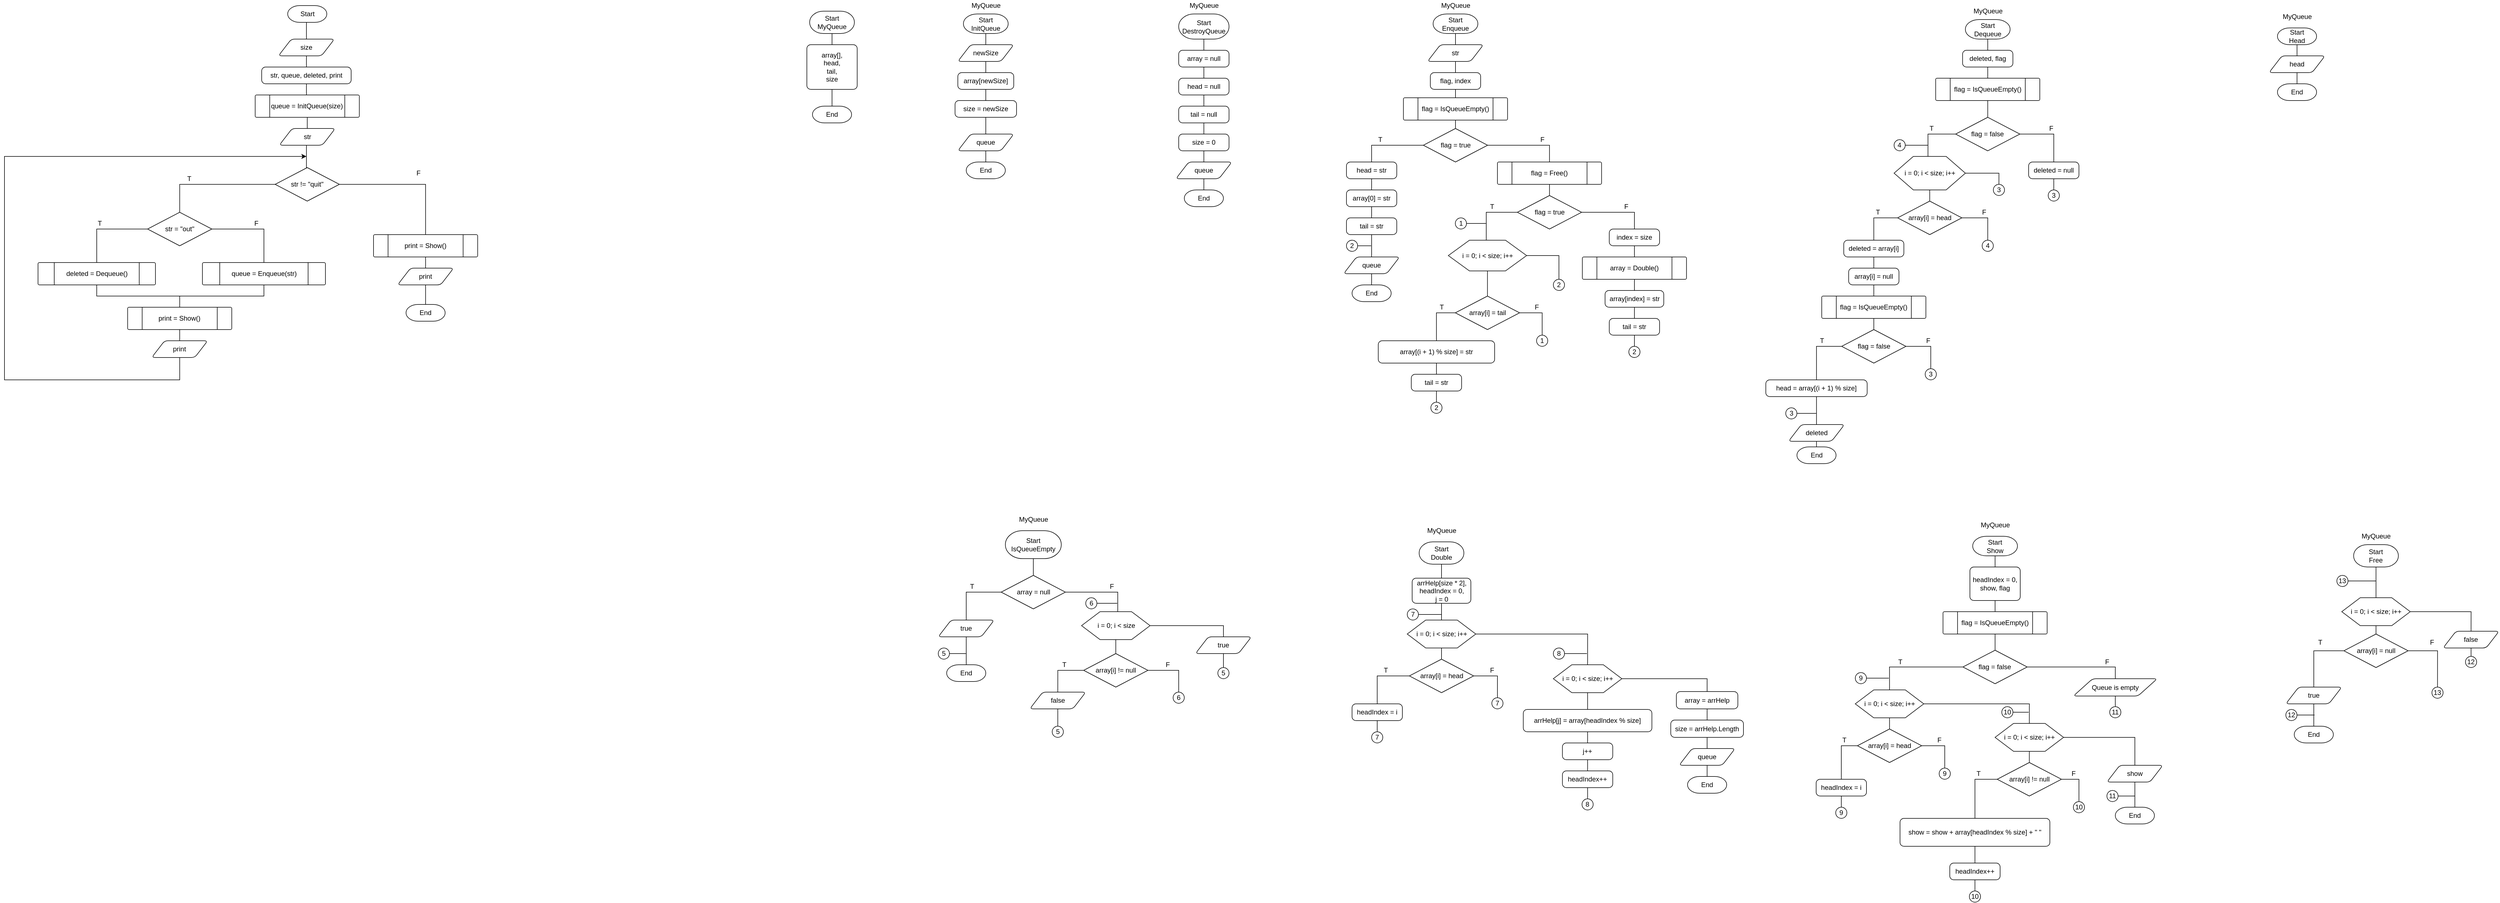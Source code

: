 <mxfile version="15.4.0" type="device"><diagram id="Y6pw60umZNUi9s9z90VR" name="Сторінка-1"><mxGraphModel dx="1595" dy="482" grid="1" gridSize="10" guides="1" tooltips="1" connect="1" arrows="1" fold="1" page="1" pageScale="1" pageWidth="827" pageHeight="1169" math="0" shadow="0"><root><mxCell id="0"/><mxCell id="1" parent="0"/><mxCell id="HNy2zLtJFaF-GvP_O5tz-173" style="edgeStyle=orthogonalEdgeStyle;rounded=0;orthogonalLoop=1;jettySize=auto;html=1;exitX=0.5;exitY=1;exitDx=0;exitDy=0;exitPerimeter=0;entryX=0.5;entryY=0;entryDx=0;entryDy=0;endArrow=none;endFill=0;" edge="1" parent="1" source="i4PpPaAd7vjM0v9POeRV-1" target="HNy2zLtJFaF-GvP_O5tz-172"><mxGeometry relative="1" as="geometry"/></mxCell><mxCell id="i4PpPaAd7vjM0v9POeRV-1" value="Start" style="strokeWidth=1;html=1;shape=mxgraph.flowchart.terminator;whiteSpace=wrap;" parent="1" vertex="1"><mxGeometry x="336.5" y="20" width="70" height="30" as="geometry"/></mxCell><mxCell id="i4PpPaAd7vjM0v9POeRV-5" style="edgeStyle=orthogonalEdgeStyle;rounded=0;orthogonalLoop=1;jettySize=auto;html=1;exitX=0.5;exitY=1;exitDx=0;exitDy=0;exitPerimeter=0;endArrow=none;endFill=0;" parent="1" source="i4PpPaAd7vjM0v9POeRV-2" target="i4PpPaAd7vjM0v9POeRV-3" edge="1"><mxGeometry relative="1" as="geometry"/></mxCell><mxCell id="i4PpPaAd7vjM0v9POeRV-2" value="Start&lt;br&gt;MyQueue" style="strokeWidth=1;html=1;shape=mxgraph.flowchart.terminator;whiteSpace=wrap;" parent="1" vertex="1"><mxGeometry x="1270" y="30" width="80" height="40" as="geometry"/></mxCell><mxCell id="i4PpPaAd7vjM0v9POeRV-6" style="edgeStyle=orthogonalEdgeStyle;rounded=0;orthogonalLoop=1;jettySize=auto;html=1;exitX=0.5;exitY=1;exitDx=0;exitDy=0;entryX=0.5;entryY=0;entryDx=0;entryDy=0;entryPerimeter=0;endArrow=none;endFill=0;" parent="1" source="i4PpPaAd7vjM0v9POeRV-3" target="i4PpPaAd7vjM0v9POeRV-4" edge="1"><mxGeometry relative="1" as="geometry"/></mxCell><mxCell id="i4PpPaAd7vjM0v9POeRV-3" value="array[],&lt;br&gt;head,&lt;br&gt;tail,&lt;br&gt;size" style="rounded=1;whiteSpace=wrap;html=1;absoluteArcSize=1;arcSize=14;strokeWidth=1;" parent="1" vertex="1"><mxGeometry x="1265" y="90" width="90" height="80" as="geometry"/></mxCell><mxCell id="i4PpPaAd7vjM0v9POeRV-4" value="End" style="strokeWidth=1;html=1;shape=mxgraph.flowchart.terminator;whiteSpace=wrap;" parent="1" vertex="1"><mxGeometry x="1275" y="200" width="70" height="30" as="geometry"/></mxCell><mxCell id="i4PpPaAd7vjM0v9POeRV-35" value="MyQueue" style="text;html=1;align=center;verticalAlign=middle;resizable=0;points=[];autosize=1;strokeColor=none;fillColor=none;" parent="1" vertex="1"><mxGeometry x="2390" y="10" width="70" height="20" as="geometry"/></mxCell><mxCell id="i4PpPaAd7vjM0v9POeRV-63" value="" style="group" parent="1" vertex="1" connectable="0"><mxGeometry x="1530" y="10" width="110" height="320" as="geometry"/></mxCell><mxCell id="i4PpPaAd7vjM0v9POeRV-7" value="Start&lt;br&gt;InitQueue" style="strokeWidth=1;html=1;shape=mxgraph.flowchart.terminator;whiteSpace=wrap;" parent="i4PpPaAd7vjM0v9POeRV-63" vertex="1"><mxGeometry x="15" y="25" width="80" height="35" as="geometry"/></mxCell><mxCell id="i4PpPaAd7vjM0v9POeRV-8" value="MyQueue" style="text;html=1;align=center;verticalAlign=middle;resizable=0;points=[];autosize=1;strokeColor=none;fillColor=none;" parent="i4PpPaAd7vjM0v9POeRV-63" vertex="1"><mxGeometry x="20" width="70" height="20" as="geometry"/></mxCell><mxCell id="i4PpPaAd7vjM0v9POeRV-9" value="newSize" style="shape=parallelogram;html=1;strokeWidth=1;perimeter=parallelogramPerimeter;whiteSpace=wrap;rounded=1;arcSize=12;size=0.23;" parent="i4PpPaAd7vjM0v9POeRV-63" vertex="1"><mxGeometry x="5" y="80" width="100" height="30" as="geometry"/></mxCell><mxCell id="i4PpPaAd7vjM0v9POeRV-13" style="edgeStyle=orthogonalEdgeStyle;rounded=0;orthogonalLoop=1;jettySize=auto;html=1;exitX=0.5;exitY=1;exitDx=0;exitDy=0;exitPerimeter=0;entryX=0.5;entryY=0;entryDx=0;entryDy=0;endArrow=none;endFill=0;" parent="i4PpPaAd7vjM0v9POeRV-63" source="i4PpPaAd7vjM0v9POeRV-7" target="i4PpPaAd7vjM0v9POeRV-9" edge="1"><mxGeometry relative="1" as="geometry"/></mxCell><mxCell id="i4PpPaAd7vjM0v9POeRV-10" value="array[newSize]" style="rounded=1;whiteSpace=wrap;html=1;absoluteArcSize=1;arcSize=14;strokeWidth=1;" parent="i4PpPaAd7vjM0v9POeRV-63" vertex="1"><mxGeometry x="5" y="130" width="100" height="30" as="geometry"/></mxCell><mxCell id="i4PpPaAd7vjM0v9POeRV-14" style="edgeStyle=orthogonalEdgeStyle;rounded=0;orthogonalLoop=1;jettySize=auto;html=1;exitX=0.5;exitY=1;exitDx=0;exitDy=0;entryX=0.5;entryY=0;entryDx=0;entryDy=0;endArrow=none;endFill=0;" parent="i4PpPaAd7vjM0v9POeRV-63" source="i4PpPaAd7vjM0v9POeRV-9" target="i4PpPaAd7vjM0v9POeRV-10" edge="1"><mxGeometry relative="1" as="geometry"/></mxCell><mxCell id="i4PpPaAd7vjM0v9POeRV-11" value="size = newSize" style="rounded=1;whiteSpace=wrap;html=1;absoluteArcSize=1;arcSize=14;strokeWidth=1;" parent="i4PpPaAd7vjM0v9POeRV-63" vertex="1"><mxGeometry y="180" width="110" height="30" as="geometry"/></mxCell><mxCell id="i4PpPaAd7vjM0v9POeRV-15" style="edgeStyle=orthogonalEdgeStyle;rounded=0;orthogonalLoop=1;jettySize=auto;html=1;exitX=0.5;exitY=1;exitDx=0;exitDy=0;entryX=0.5;entryY=0;entryDx=0;entryDy=0;endArrow=none;endFill=0;" parent="i4PpPaAd7vjM0v9POeRV-63" source="i4PpPaAd7vjM0v9POeRV-10" target="i4PpPaAd7vjM0v9POeRV-11" edge="1"><mxGeometry relative="1" as="geometry"/></mxCell><mxCell id="i4PpPaAd7vjM0v9POeRV-12" value="End" style="strokeWidth=1;html=1;shape=mxgraph.flowchart.terminator;whiteSpace=wrap;" parent="i4PpPaAd7vjM0v9POeRV-63" vertex="1"><mxGeometry x="20" y="290" width="70" height="30" as="geometry"/></mxCell><mxCell id="i4PpPaAd7vjM0v9POeRV-19" style="edgeStyle=orthogonalEdgeStyle;rounded=0;orthogonalLoop=1;jettySize=auto;html=1;exitX=0.5;exitY=1;exitDx=0;exitDy=0;entryX=0.5;entryY=0;entryDx=0;entryDy=0;entryPerimeter=0;endArrow=none;endFill=0;" parent="i4PpPaAd7vjM0v9POeRV-63" source="i4PpPaAd7vjM0v9POeRV-17" target="i4PpPaAd7vjM0v9POeRV-12" edge="1"><mxGeometry relative="1" as="geometry"/></mxCell><mxCell id="i4PpPaAd7vjM0v9POeRV-17" value="queue" style="shape=parallelogram;html=1;strokeWidth=1;perimeter=parallelogramPerimeter;whiteSpace=wrap;rounded=1;arcSize=12;size=0.23;" parent="i4PpPaAd7vjM0v9POeRV-63" vertex="1"><mxGeometry x="5" y="240" width="100" height="30" as="geometry"/></mxCell><mxCell id="i4PpPaAd7vjM0v9POeRV-18" style="edgeStyle=orthogonalEdgeStyle;rounded=0;orthogonalLoop=1;jettySize=auto;html=1;exitX=0.5;exitY=1;exitDx=0;exitDy=0;entryX=0.5;entryY=0;entryDx=0;entryDy=0;endArrow=none;endFill=0;" parent="i4PpPaAd7vjM0v9POeRV-63" source="i4PpPaAd7vjM0v9POeRV-11" target="i4PpPaAd7vjM0v9POeRV-17" edge="1"><mxGeometry relative="1" as="geometry"/></mxCell><mxCell id="i4PpPaAd7vjM0v9POeRV-64" value="" style="group" parent="1" vertex="1" connectable="0"><mxGeometry x="1925" y="10" width="100" height="370" as="geometry"/></mxCell><mxCell id="i4PpPaAd7vjM0v9POeRV-20" value="Start&lt;br&gt;DestroyQueue" style="strokeWidth=1;html=1;shape=mxgraph.flowchart.terminator;whiteSpace=wrap;" parent="i4PpPaAd7vjM0v9POeRV-64" vertex="1"><mxGeometry x="5" y="25" width="90" height="45" as="geometry"/></mxCell><mxCell id="i4PpPaAd7vjM0v9POeRV-21" value="MyQueue" style="text;html=1;align=center;verticalAlign=middle;resizable=0;points=[];autosize=1;strokeColor=none;fillColor=none;" parent="i4PpPaAd7vjM0v9POeRV-64" vertex="1"><mxGeometry x="15" width="70" height="20" as="geometry"/></mxCell><mxCell id="i4PpPaAd7vjM0v9POeRV-22" value="array = null" style="rounded=1;whiteSpace=wrap;html=1;absoluteArcSize=1;arcSize=14;strokeWidth=1;" parent="i4PpPaAd7vjM0v9POeRV-64" vertex="1"><mxGeometry x="5" y="90" width="90" height="30" as="geometry"/></mxCell><mxCell id="i4PpPaAd7vjM0v9POeRV-28" style="edgeStyle=orthogonalEdgeStyle;rounded=0;orthogonalLoop=1;jettySize=auto;html=1;exitX=0.5;exitY=1;exitDx=0;exitDy=0;exitPerimeter=0;entryX=0.5;entryY=0;entryDx=0;entryDy=0;endArrow=none;endFill=0;" parent="i4PpPaAd7vjM0v9POeRV-64" source="i4PpPaAd7vjM0v9POeRV-20" target="i4PpPaAd7vjM0v9POeRV-22" edge="1"><mxGeometry relative="1" as="geometry"/></mxCell><mxCell id="i4PpPaAd7vjM0v9POeRV-23" value="head = null" style="rounded=1;whiteSpace=wrap;html=1;absoluteArcSize=1;arcSize=14;strokeWidth=1;" parent="i4PpPaAd7vjM0v9POeRV-64" vertex="1"><mxGeometry x="5" y="140" width="90" height="30" as="geometry"/></mxCell><mxCell id="i4PpPaAd7vjM0v9POeRV-29" style="edgeStyle=orthogonalEdgeStyle;rounded=0;orthogonalLoop=1;jettySize=auto;html=1;exitX=0.5;exitY=1;exitDx=0;exitDy=0;entryX=0.5;entryY=0;entryDx=0;entryDy=0;endArrow=none;endFill=0;" parent="i4PpPaAd7vjM0v9POeRV-64" source="i4PpPaAd7vjM0v9POeRV-22" target="i4PpPaAd7vjM0v9POeRV-23" edge="1"><mxGeometry relative="1" as="geometry"/></mxCell><mxCell id="i4PpPaAd7vjM0v9POeRV-24" value="tail = null" style="rounded=1;whiteSpace=wrap;html=1;absoluteArcSize=1;arcSize=14;strokeWidth=1;" parent="i4PpPaAd7vjM0v9POeRV-64" vertex="1"><mxGeometry x="5" y="190" width="90" height="30" as="geometry"/></mxCell><mxCell id="i4PpPaAd7vjM0v9POeRV-30" style="edgeStyle=orthogonalEdgeStyle;rounded=0;orthogonalLoop=1;jettySize=auto;html=1;exitX=0.5;exitY=1;exitDx=0;exitDy=0;entryX=0.5;entryY=0;entryDx=0;entryDy=0;endArrow=none;endFill=0;" parent="i4PpPaAd7vjM0v9POeRV-64" source="i4PpPaAd7vjM0v9POeRV-23" target="i4PpPaAd7vjM0v9POeRV-24" edge="1"><mxGeometry relative="1" as="geometry"/></mxCell><mxCell id="i4PpPaAd7vjM0v9POeRV-25" value="size = 0" style="rounded=1;whiteSpace=wrap;html=1;absoluteArcSize=1;arcSize=14;strokeWidth=1;" parent="i4PpPaAd7vjM0v9POeRV-64" vertex="1"><mxGeometry x="5" y="240" width="90" height="30" as="geometry"/></mxCell><mxCell id="i4PpPaAd7vjM0v9POeRV-31" style="edgeStyle=orthogonalEdgeStyle;rounded=0;orthogonalLoop=1;jettySize=auto;html=1;exitX=0.5;exitY=1;exitDx=0;exitDy=0;entryX=0.5;entryY=0;entryDx=0;entryDy=0;endArrow=none;endFill=0;" parent="i4PpPaAd7vjM0v9POeRV-64" source="i4PpPaAd7vjM0v9POeRV-24" target="i4PpPaAd7vjM0v9POeRV-25" edge="1"><mxGeometry relative="1" as="geometry"/></mxCell><mxCell id="i4PpPaAd7vjM0v9POeRV-26" value="queue" style="shape=parallelogram;html=1;strokeWidth=1;perimeter=parallelogramPerimeter;whiteSpace=wrap;rounded=1;arcSize=12;size=0.23;" parent="i4PpPaAd7vjM0v9POeRV-64" vertex="1"><mxGeometry y="290" width="100" height="30" as="geometry"/></mxCell><mxCell id="i4PpPaAd7vjM0v9POeRV-32" style="edgeStyle=orthogonalEdgeStyle;rounded=0;orthogonalLoop=1;jettySize=auto;html=1;exitX=0.5;exitY=1;exitDx=0;exitDy=0;entryX=0.5;entryY=0;entryDx=0;entryDy=0;endArrow=none;endFill=0;" parent="i4PpPaAd7vjM0v9POeRV-64" source="i4PpPaAd7vjM0v9POeRV-25" target="i4PpPaAd7vjM0v9POeRV-26" edge="1"><mxGeometry relative="1" as="geometry"/></mxCell><mxCell id="i4PpPaAd7vjM0v9POeRV-27" value="End" style="strokeWidth=1;html=1;shape=mxgraph.flowchart.terminator;whiteSpace=wrap;" parent="i4PpPaAd7vjM0v9POeRV-64" vertex="1"><mxGeometry x="15" y="340" width="70" height="30" as="geometry"/></mxCell><mxCell id="i4PpPaAd7vjM0v9POeRV-33" style="edgeStyle=orthogonalEdgeStyle;rounded=0;orthogonalLoop=1;jettySize=auto;html=1;exitX=0.5;exitY=1;exitDx=0;exitDy=0;entryX=0.5;entryY=0;entryDx=0;entryDy=0;entryPerimeter=0;endArrow=none;endFill=0;" parent="i4PpPaAd7vjM0v9POeRV-64" source="i4PpPaAd7vjM0v9POeRV-26" target="i4PpPaAd7vjM0v9POeRV-27" edge="1"><mxGeometry relative="1" as="geometry"/></mxCell><mxCell id="i4PpPaAd7vjM0v9POeRV-128" value="" style="group" parent="1" vertex="1" connectable="0"><mxGeometry x="2225" y="35" width="613.13" height="715" as="geometry"/></mxCell><mxCell id="i4PpPaAd7vjM0v9POeRV-34" value="Start&lt;br&gt;Enqueue" style="strokeWidth=1;html=1;shape=mxgraph.flowchart.terminator;whiteSpace=wrap;" parent="i4PpPaAd7vjM0v9POeRV-128" vertex="1"><mxGeometry x="160" width="80" height="35" as="geometry"/></mxCell><mxCell id="i4PpPaAd7vjM0v9POeRV-36" value="str" style="shape=parallelogram;html=1;strokeWidth=1;perimeter=parallelogramPerimeter;whiteSpace=wrap;rounded=1;arcSize=12;size=0.23;" parent="i4PpPaAd7vjM0v9POeRV-128" vertex="1"><mxGeometry x="150" y="55" width="100" height="30" as="geometry"/></mxCell><mxCell id="i4PpPaAd7vjM0v9POeRV-41" style="edgeStyle=orthogonalEdgeStyle;rounded=0;orthogonalLoop=1;jettySize=auto;html=1;exitX=0.5;exitY=1;exitDx=0;exitDy=0;exitPerimeter=0;entryX=0.5;entryY=0;entryDx=0;entryDy=0;endArrow=none;endFill=0;" parent="i4PpPaAd7vjM0v9POeRV-128" source="i4PpPaAd7vjM0v9POeRV-34" target="i4PpPaAd7vjM0v9POeRV-36" edge="1"><mxGeometry relative="1" as="geometry"/></mxCell><mxCell id="i4PpPaAd7vjM0v9POeRV-37" value="flag = true" style="strokeWidth=1;html=1;shape=mxgraph.flowchart.decision;whiteSpace=wrap;" parent="i4PpPaAd7vjM0v9POeRV-128" vertex="1"><mxGeometry x="142.5" y="205" width="115" height="60" as="geometry"/></mxCell><mxCell id="i4PpPaAd7vjM0v9POeRV-44" style="edgeStyle=orthogonalEdgeStyle;rounded=0;orthogonalLoop=1;jettySize=auto;html=1;exitX=0.5;exitY=1;exitDx=0;exitDy=0;entryX=0.5;entryY=0;entryDx=0;entryDy=0;entryPerimeter=0;endArrow=none;endFill=0;" parent="i4PpPaAd7vjM0v9POeRV-128" source="i4PpPaAd7vjM0v9POeRV-39" target="i4PpPaAd7vjM0v9POeRV-37" edge="1"><mxGeometry relative="1" as="geometry"/></mxCell><mxCell id="i4PpPaAd7vjM0v9POeRV-39" value="flag = IsQueueEmpty()" style="verticalLabelPosition=middle;verticalAlign=middle;html=1;shape=process;whiteSpace=wrap;rounded=1;size=0.14;arcSize=6;labelPosition=center;align=center;" parent="i4PpPaAd7vjM0v9POeRV-128" vertex="1"><mxGeometry x="106.88" y="150" width="186.25" height="40" as="geometry"/></mxCell><mxCell id="i4PpPaAd7vjM0v9POeRV-43" style="edgeStyle=orthogonalEdgeStyle;rounded=0;orthogonalLoop=1;jettySize=auto;html=1;exitX=0.5;exitY=1;exitDx=0;exitDy=0;entryX=0.5;entryY=0;entryDx=0;entryDy=0;endArrow=none;endFill=0;" parent="i4PpPaAd7vjM0v9POeRV-128" source="i4PpPaAd7vjM0v9POeRV-40" target="i4PpPaAd7vjM0v9POeRV-39" edge="1"><mxGeometry relative="1" as="geometry"/></mxCell><mxCell id="i4PpPaAd7vjM0v9POeRV-40" value="flag, index" style="rounded=1;whiteSpace=wrap;html=1;absoluteArcSize=1;arcSize=14;strokeWidth=1;" parent="i4PpPaAd7vjM0v9POeRV-128" vertex="1"><mxGeometry x="155" y="105" width="90" height="30" as="geometry"/></mxCell><mxCell id="i4PpPaAd7vjM0v9POeRV-42" style="edgeStyle=orthogonalEdgeStyle;rounded=0;orthogonalLoop=1;jettySize=auto;html=1;exitX=0.5;exitY=1;exitDx=0;exitDy=0;entryX=0.5;entryY=0;entryDx=0;entryDy=0;endArrow=none;endFill=0;" parent="i4PpPaAd7vjM0v9POeRV-128" source="i4PpPaAd7vjM0v9POeRV-36" target="i4PpPaAd7vjM0v9POeRV-40" edge="1"><mxGeometry relative="1" as="geometry"/></mxCell><mxCell id="i4PpPaAd7vjM0v9POeRV-65" value="flag = Free()" style="verticalLabelPosition=middle;verticalAlign=middle;html=1;shape=process;whiteSpace=wrap;rounded=1;size=0.14;arcSize=6;labelPosition=center;align=center;" parent="i4PpPaAd7vjM0v9POeRV-128" vertex="1"><mxGeometry x="275" y="265" width="186.25" height="40" as="geometry"/></mxCell><mxCell id="i4PpPaAd7vjM0v9POeRV-73" style="edgeStyle=orthogonalEdgeStyle;rounded=0;orthogonalLoop=1;jettySize=auto;html=1;exitX=1;exitY=0.5;exitDx=0;exitDy=0;exitPerimeter=0;entryX=0.5;entryY=0;entryDx=0;entryDy=0;endArrow=none;endFill=0;" parent="i4PpPaAd7vjM0v9POeRV-128" source="i4PpPaAd7vjM0v9POeRV-37" target="i4PpPaAd7vjM0v9POeRV-65" edge="1"><mxGeometry relative="1" as="geometry"/></mxCell><mxCell id="i4PpPaAd7vjM0v9POeRV-66" value="flag = true" style="strokeWidth=1;html=1;shape=mxgraph.flowchart.decision;whiteSpace=wrap;" parent="i4PpPaAd7vjM0v9POeRV-128" vertex="1"><mxGeometry x="310.62" y="325" width="115" height="60" as="geometry"/></mxCell><mxCell id="i4PpPaAd7vjM0v9POeRV-76" style="edgeStyle=orthogonalEdgeStyle;rounded=0;orthogonalLoop=1;jettySize=auto;html=1;exitX=0.5;exitY=1;exitDx=0;exitDy=0;entryX=0.5;entryY=0;entryDx=0;entryDy=0;entryPerimeter=0;endArrow=none;endFill=0;" parent="i4PpPaAd7vjM0v9POeRV-128" source="i4PpPaAd7vjM0v9POeRV-65" target="i4PpPaAd7vjM0v9POeRV-66" edge="1"><mxGeometry relative="1" as="geometry"/></mxCell><mxCell id="i4PpPaAd7vjM0v9POeRV-74" value="T" style="text;html=1;align=center;verticalAlign=middle;resizable=0;points=[];autosize=1;strokeColor=none;fillColor=none;" parent="i4PpPaAd7vjM0v9POeRV-128" vertex="1"><mxGeometry x="55" y="215" width="20" height="20" as="geometry"/></mxCell><mxCell id="i4PpPaAd7vjM0v9POeRV-75" value="F" style="text;html=1;align=center;verticalAlign=middle;resizable=0;points=[];autosize=1;strokeColor=none;fillColor=none;" parent="i4PpPaAd7vjM0v9POeRV-128" vertex="1"><mxGeometry x="345" y="215" width="20" height="20" as="geometry"/></mxCell><mxCell id="i4PpPaAd7vjM0v9POeRV-77" value="i = 0; i &amp;lt; size; i++" style="verticalLabelPosition=middle;verticalAlign=middle;html=1;shape=hexagon;perimeter=hexagonPerimeter2;arcSize=6;size=0.27;strokeWidth=1;labelPosition=center;align=center;" parent="i4PpPaAd7vjM0v9POeRV-128" vertex="1"><mxGeometry x="187.19" y="405" width="140" height="55" as="geometry"/></mxCell><mxCell id="i4PpPaAd7vjM0v9POeRV-78" style="edgeStyle=orthogonalEdgeStyle;rounded=0;orthogonalLoop=1;jettySize=auto;html=1;exitX=0;exitY=0.5;exitDx=0;exitDy=0;exitPerimeter=0;entryX=0.5;entryY=0;entryDx=0;entryDy=0;endArrow=none;endFill=0;" parent="i4PpPaAd7vjM0v9POeRV-128" source="i4PpPaAd7vjM0v9POeRV-66" target="i4PpPaAd7vjM0v9POeRV-77" edge="1"><mxGeometry relative="1" as="geometry"><Array as="points"><mxPoint x="255" y="355"/><mxPoint x="255" y="405"/></Array></mxGeometry></mxCell><mxCell id="i4PpPaAd7vjM0v9POeRV-79" value="T" style="text;html=1;align=center;verticalAlign=middle;resizable=0;points=[];autosize=1;strokeColor=none;fillColor=none;" parent="i4PpPaAd7vjM0v9POeRV-128" vertex="1"><mxGeometry x="255" y="335" width="20" height="20" as="geometry"/></mxCell><mxCell id="i4PpPaAd7vjM0v9POeRV-80" value="array[i] = tail" style="strokeWidth=1;html=1;shape=mxgraph.flowchart.decision;whiteSpace=wrap;" parent="i4PpPaAd7vjM0v9POeRV-128" vertex="1"><mxGeometry x="199.69" y="505" width="115" height="60" as="geometry"/></mxCell><mxCell id="i4PpPaAd7vjM0v9POeRV-81" style="edgeStyle=orthogonalEdgeStyle;rounded=0;orthogonalLoop=1;jettySize=auto;html=1;exitX=0.5;exitY=1;exitDx=0;exitDy=0;entryX=0.5;entryY=0;entryDx=0;entryDy=0;entryPerimeter=0;endArrow=none;endFill=0;" parent="i4PpPaAd7vjM0v9POeRV-128" source="i4PpPaAd7vjM0v9POeRV-77" target="i4PpPaAd7vjM0v9POeRV-80" edge="1"><mxGeometry relative="1" as="geometry"/></mxCell><mxCell id="i4PpPaAd7vjM0v9POeRV-82" value="" style="group" parent="i4PpPaAd7vjM0v9POeRV-128" vertex="1" connectable="0"><mxGeometry x="5" y="265" width="90" height="130" as="geometry"/></mxCell><mxCell id="i4PpPaAd7vjM0v9POeRV-45" value="head = str" style="rounded=1;whiteSpace=wrap;html=1;absoluteArcSize=1;arcSize=14;strokeWidth=1;" parent="i4PpPaAd7vjM0v9POeRV-82" vertex="1"><mxGeometry width="90" height="30" as="geometry"/></mxCell><mxCell id="i4PpPaAd7vjM0v9POeRV-46" value="array[0] = str" style="rounded=1;whiteSpace=wrap;html=1;absoluteArcSize=1;arcSize=14;strokeWidth=1;" parent="i4PpPaAd7vjM0v9POeRV-82" vertex="1"><mxGeometry y="50" width="90" height="30" as="geometry"/></mxCell><mxCell id="i4PpPaAd7vjM0v9POeRV-49" style="edgeStyle=orthogonalEdgeStyle;rounded=0;orthogonalLoop=1;jettySize=auto;html=1;exitX=0.5;exitY=1;exitDx=0;exitDy=0;entryX=0.5;entryY=0;entryDx=0;entryDy=0;endArrow=none;endFill=0;" parent="i4PpPaAd7vjM0v9POeRV-82" source="i4PpPaAd7vjM0v9POeRV-45" target="i4PpPaAd7vjM0v9POeRV-46" edge="1"><mxGeometry relative="1" as="geometry"/></mxCell><mxCell id="i4PpPaAd7vjM0v9POeRV-47" value="tail = str" style="rounded=1;whiteSpace=wrap;html=1;absoluteArcSize=1;arcSize=14;strokeWidth=1;" parent="i4PpPaAd7vjM0v9POeRV-82" vertex="1"><mxGeometry y="100" width="90" height="30" as="geometry"/></mxCell><mxCell id="i4PpPaAd7vjM0v9POeRV-50" style="edgeStyle=orthogonalEdgeStyle;rounded=0;orthogonalLoop=1;jettySize=auto;html=1;exitX=0.5;exitY=1;exitDx=0;exitDy=0;entryX=0.5;entryY=0;entryDx=0;entryDy=0;endArrow=none;endFill=0;" parent="i4PpPaAd7vjM0v9POeRV-82" source="i4PpPaAd7vjM0v9POeRV-46" target="i4PpPaAd7vjM0v9POeRV-47" edge="1"><mxGeometry relative="1" as="geometry"/></mxCell><mxCell id="i4PpPaAd7vjM0v9POeRV-48" style="edgeStyle=orthogonalEdgeStyle;rounded=0;orthogonalLoop=1;jettySize=auto;html=1;exitX=0;exitY=0.5;exitDx=0;exitDy=0;exitPerimeter=0;entryX=0.5;entryY=0;entryDx=0;entryDy=0;endArrow=none;endFill=0;" parent="i4PpPaAd7vjM0v9POeRV-128" source="i4PpPaAd7vjM0v9POeRV-37" target="i4PpPaAd7vjM0v9POeRV-45" edge="1"><mxGeometry relative="1" as="geometry"/></mxCell><mxCell id="i4PpPaAd7vjM0v9POeRV-92" value="T" style="text;html=1;align=center;verticalAlign=middle;resizable=0;points=[];autosize=1;strokeColor=none;fillColor=none;" parent="i4PpPaAd7vjM0v9POeRV-128" vertex="1"><mxGeometry x="165" y="515" width="20" height="20" as="geometry"/></mxCell><mxCell id="i4PpPaAd7vjM0v9POeRV-94" value="1" style="ellipse;whiteSpace=wrap;html=1;aspect=fixed;" parent="i4PpPaAd7vjM0v9POeRV-128" vertex="1"><mxGeometry x="345" y="575" width="20" height="20" as="geometry"/></mxCell><mxCell id="i4PpPaAd7vjM0v9POeRV-95" style="edgeStyle=orthogonalEdgeStyle;rounded=0;orthogonalLoop=1;jettySize=auto;html=1;exitX=1;exitY=0.5;exitDx=0;exitDy=0;exitPerimeter=0;entryX=0.5;entryY=0;entryDx=0;entryDy=0;endArrow=none;endFill=0;" parent="i4PpPaAd7vjM0v9POeRV-128" source="i4PpPaAd7vjM0v9POeRV-80" target="i4PpPaAd7vjM0v9POeRV-94" edge="1"><mxGeometry relative="1" as="geometry"/></mxCell><mxCell id="i4PpPaAd7vjM0v9POeRV-96" value="F" style="text;html=1;align=center;verticalAlign=middle;resizable=0;points=[];autosize=1;strokeColor=none;fillColor=none;" parent="i4PpPaAd7vjM0v9POeRV-128" vertex="1"><mxGeometry x="335" y="515" width="20" height="20" as="geometry"/></mxCell><mxCell id="i4PpPaAd7vjM0v9POeRV-98" style="edgeStyle=orthogonalEdgeStyle;rounded=0;orthogonalLoop=1;jettySize=auto;html=1;exitX=1;exitY=0.5;exitDx=0;exitDy=0;endArrow=none;endFill=0;" parent="i4PpPaAd7vjM0v9POeRV-128" source="i4PpPaAd7vjM0v9POeRV-97" edge="1"><mxGeometry relative="1" as="geometry"><mxPoint x="255" y="375" as="targetPoint"/></mxGeometry></mxCell><mxCell id="i4PpPaAd7vjM0v9POeRV-97" value="1" style="ellipse;whiteSpace=wrap;html=1;aspect=fixed;" parent="i4PpPaAd7vjM0v9POeRV-128" vertex="1"><mxGeometry x="199.69" y="365" width="20" height="20" as="geometry"/></mxCell><mxCell id="i4PpPaAd7vjM0v9POeRV-83" value="array[(i + 1) % size] = str" style="rounded=1;whiteSpace=wrap;html=1;absoluteArcSize=1;arcSize=14;strokeWidth=1;" parent="i4PpPaAd7vjM0v9POeRV-128" vertex="1"><mxGeometry x="61.88" y="585" width="208.12" height="40" as="geometry"/></mxCell><mxCell id="i4PpPaAd7vjM0v9POeRV-84" style="edgeStyle=orthogonalEdgeStyle;rounded=0;orthogonalLoop=1;jettySize=auto;html=1;exitX=0;exitY=0.5;exitDx=0;exitDy=0;exitPerimeter=0;entryX=0.5;entryY=0;entryDx=0;entryDy=0;endArrow=none;endFill=0;" parent="i4PpPaAd7vjM0v9POeRV-128" source="i4PpPaAd7vjM0v9POeRV-80" target="i4PpPaAd7vjM0v9POeRV-83" edge="1"><mxGeometry relative="1" as="geometry"/></mxCell><mxCell id="i4PpPaAd7vjM0v9POeRV-85" value="tail = str" style="rounded=1;whiteSpace=wrap;html=1;absoluteArcSize=1;arcSize=14;strokeWidth=1;" parent="i4PpPaAd7vjM0v9POeRV-128" vertex="1"><mxGeometry x="120.94" y="645" width="90" height="30" as="geometry"/></mxCell><mxCell id="i4PpPaAd7vjM0v9POeRV-86" style="edgeStyle=orthogonalEdgeStyle;rounded=0;orthogonalLoop=1;jettySize=auto;html=1;exitX=0.5;exitY=1;exitDx=0;exitDy=0;entryX=0.5;entryY=0;entryDx=0;entryDy=0;endArrow=none;endFill=0;" parent="i4PpPaAd7vjM0v9POeRV-128" source="i4PpPaAd7vjM0v9POeRV-83" target="i4PpPaAd7vjM0v9POeRV-85" edge="1"><mxGeometry x="66.88" y="585" as="geometry"/></mxCell><mxCell id="i4PpPaAd7vjM0v9POeRV-102" value="2" style="ellipse;whiteSpace=wrap;html=1;aspect=fixed;" parent="i4PpPaAd7vjM0v9POeRV-128" vertex="1"><mxGeometry x="375" y="475" width="20" height="20" as="geometry"/></mxCell><mxCell id="i4PpPaAd7vjM0v9POeRV-103" style="edgeStyle=orthogonalEdgeStyle;rounded=0;orthogonalLoop=1;jettySize=auto;html=1;entryX=0.5;entryY=0;entryDx=0;entryDy=0;endArrow=none;endFill=0;" parent="i4PpPaAd7vjM0v9POeRV-128" source="i4PpPaAd7vjM0v9POeRV-77" target="i4PpPaAd7vjM0v9POeRV-102" edge="1"><mxGeometry relative="1" as="geometry"/></mxCell><mxCell id="i4PpPaAd7vjM0v9POeRV-104" value="index = size" style="rounded=1;whiteSpace=wrap;html=1;absoluteArcSize=1;arcSize=14;strokeWidth=1;" parent="i4PpPaAd7vjM0v9POeRV-128" vertex="1"><mxGeometry x="475" y="385" width="90" height="30" as="geometry"/></mxCell><mxCell id="i4PpPaAd7vjM0v9POeRV-105" style="edgeStyle=orthogonalEdgeStyle;rounded=0;orthogonalLoop=1;jettySize=auto;html=1;exitX=1;exitY=0.5;exitDx=0;exitDy=0;exitPerimeter=0;entryX=0.5;entryY=0;entryDx=0;entryDy=0;endArrow=none;endFill=0;" parent="i4PpPaAd7vjM0v9POeRV-128" source="i4PpPaAd7vjM0v9POeRV-66" target="i4PpPaAd7vjM0v9POeRV-104" edge="1"><mxGeometry relative="1" as="geometry"/></mxCell><mxCell id="i4PpPaAd7vjM0v9POeRV-106" value="F" style="text;html=1;align=center;verticalAlign=middle;resizable=0;points=[];autosize=1;strokeColor=none;fillColor=none;" parent="i4PpPaAd7vjM0v9POeRV-128" vertex="1"><mxGeometry x="495" y="335" width="20" height="20" as="geometry"/></mxCell><mxCell id="i4PpPaAd7vjM0v9POeRV-107" value="array = Double()" style="verticalLabelPosition=middle;verticalAlign=middle;html=1;shape=process;whiteSpace=wrap;rounded=1;size=0.14;arcSize=6;labelPosition=center;align=center;" parent="i4PpPaAd7vjM0v9POeRV-128" vertex="1"><mxGeometry x="426.88" y="435" width="186.25" height="40" as="geometry"/></mxCell><mxCell id="i4PpPaAd7vjM0v9POeRV-108" style="edgeStyle=orthogonalEdgeStyle;rounded=0;orthogonalLoop=1;jettySize=auto;html=1;exitX=0.5;exitY=1;exitDx=0;exitDy=0;entryX=0.5;entryY=0;entryDx=0;entryDy=0;endArrow=none;endFill=0;" parent="i4PpPaAd7vjM0v9POeRV-128" source="i4PpPaAd7vjM0v9POeRV-104" target="i4PpPaAd7vjM0v9POeRV-107" edge="1"><mxGeometry relative="1" as="geometry"/></mxCell><mxCell id="i4PpPaAd7vjM0v9POeRV-109" value="array[index] = str" style="rounded=1;whiteSpace=wrap;html=1;absoluteArcSize=1;arcSize=14;strokeWidth=1;" parent="i4PpPaAd7vjM0v9POeRV-128" vertex="1"><mxGeometry x="467.5" y="495" width="105" height="30" as="geometry"/></mxCell><mxCell id="i4PpPaAd7vjM0v9POeRV-110" style="edgeStyle=orthogonalEdgeStyle;rounded=0;orthogonalLoop=1;jettySize=auto;html=1;exitX=0.5;exitY=1;exitDx=0;exitDy=0;entryX=0.5;entryY=0;entryDx=0;entryDy=0;endArrow=none;endFill=0;" parent="i4PpPaAd7vjM0v9POeRV-128" source="i4PpPaAd7vjM0v9POeRV-107" target="i4PpPaAd7vjM0v9POeRV-109" edge="1"><mxGeometry relative="1" as="geometry"/></mxCell><mxCell id="i4PpPaAd7vjM0v9POeRV-112" value="tail = str" style="rounded=1;whiteSpace=wrap;html=1;absoluteArcSize=1;arcSize=14;strokeWidth=1;" parent="i4PpPaAd7vjM0v9POeRV-128" vertex="1"><mxGeometry x="475.01" y="545" width="90" height="30" as="geometry"/></mxCell><mxCell id="i4PpPaAd7vjM0v9POeRV-116" style="edgeStyle=orthogonalEdgeStyle;rounded=0;orthogonalLoop=1;jettySize=auto;html=1;exitX=0.5;exitY=1;exitDx=0;exitDy=0;entryX=0.5;entryY=0;entryDx=0;entryDy=0;endArrow=none;endFill=0;" parent="i4PpPaAd7vjM0v9POeRV-128" source="i4PpPaAd7vjM0v9POeRV-109" target="i4PpPaAd7vjM0v9POeRV-112" edge="1"><mxGeometry relative="1" as="geometry"/></mxCell><mxCell id="i4PpPaAd7vjM0v9POeRV-115" value="2" style="ellipse;whiteSpace=wrap;html=1;aspect=fixed;" parent="i4PpPaAd7vjM0v9POeRV-128" vertex="1"><mxGeometry x="510.01" y="595" width="20" height="20" as="geometry"/></mxCell><mxCell id="i4PpPaAd7vjM0v9POeRV-117" style="edgeStyle=orthogonalEdgeStyle;rounded=0;orthogonalLoop=1;jettySize=auto;html=1;exitX=0.5;exitY=1;exitDx=0;exitDy=0;entryX=0.5;entryY=0;entryDx=0;entryDy=0;endArrow=none;endFill=0;" parent="i4PpPaAd7vjM0v9POeRV-128" source="i4PpPaAd7vjM0v9POeRV-112" target="i4PpPaAd7vjM0v9POeRV-115" edge="1"><mxGeometry relative="1" as="geometry"/></mxCell><mxCell id="i4PpPaAd7vjM0v9POeRV-119" value="" style="group" parent="i4PpPaAd7vjM0v9POeRV-128" vertex="1" connectable="0"><mxGeometry y="405" width="100" height="110" as="geometry"/></mxCell><mxCell id="i4PpPaAd7vjM0v9POeRV-120" value="End" style="strokeWidth=1;html=1;shape=mxgraph.flowchart.terminator;whiteSpace=wrap;" parent="i4PpPaAd7vjM0v9POeRV-119" vertex="1"><mxGeometry x="15" y="80" width="70" height="30" as="geometry"/></mxCell><mxCell id="i4PpPaAd7vjM0v9POeRV-121" style="edgeStyle=orthogonalEdgeStyle;rounded=0;orthogonalLoop=1;jettySize=auto;html=1;exitX=0.5;exitY=1;exitDx=0;exitDy=0;entryX=0.5;entryY=0;entryDx=0;entryDy=0;entryPerimeter=0;endArrow=none;endFill=0;" parent="i4PpPaAd7vjM0v9POeRV-119" source="i4PpPaAd7vjM0v9POeRV-122" target="i4PpPaAd7vjM0v9POeRV-120" edge="1"><mxGeometry x="-49.06" y="-100" as="geometry"/></mxCell><mxCell id="i4PpPaAd7vjM0v9POeRV-122" value="queue" style="shape=parallelogram;html=1;strokeWidth=1;perimeter=parallelogramPerimeter;whiteSpace=wrap;rounded=1;arcSize=12;size=0.23;" parent="i4PpPaAd7vjM0v9POeRV-119" vertex="1"><mxGeometry y="30" width="100" height="30" as="geometry"/></mxCell><mxCell id="i4PpPaAd7vjM0v9POeRV-123" style="edgeStyle=orthogonalEdgeStyle;rounded=0;orthogonalLoop=1;jettySize=auto;html=1;exitX=1;exitY=0.5;exitDx=0;exitDy=0;endArrow=none;endFill=0;" parent="i4PpPaAd7vjM0v9POeRV-119" source="i4PpPaAd7vjM0v9POeRV-124" edge="1"><mxGeometry relative="1" as="geometry"><mxPoint x="49.06" y="10" as="targetPoint"/></mxGeometry></mxCell><mxCell id="i4PpPaAd7vjM0v9POeRV-124" value="2" style="ellipse;whiteSpace=wrap;html=1;aspect=fixed;" parent="i4PpPaAd7vjM0v9POeRV-119" vertex="1"><mxGeometry x="5" width="20" height="20" as="geometry"/></mxCell><mxCell id="i4PpPaAd7vjM0v9POeRV-125" style="edgeStyle=orthogonalEdgeStyle;rounded=0;orthogonalLoop=1;jettySize=auto;html=1;exitX=0.5;exitY=1;exitDx=0;exitDy=0;entryX=0.5;entryY=0;entryDx=0;entryDy=0;endArrow=none;endFill=0;" parent="i4PpPaAd7vjM0v9POeRV-128" source="i4PpPaAd7vjM0v9POeRV-47" target="i4PpPaAd7vjM0v9POeRV-122" edge="1"><mxGeometry relative="1" as="geometry"/></mxCell><mxCell id="i4PpPaAd7vjM0v9POeRV-126" value="2" style="ellipse;whiteSpace=wrap;html=1;aspect=fixed;" parent="i4PpPaAd7vjM0v9POeRV-128" vertex="1"><mxGeometry x="155.94" y="695" width="20" height="20" as="geometry"/></mxCell><mxCell id="i4PpPaAd7vjM0v9POeRV-127" style="edgeStyle=orthogonalEdgeStyle;rounded=0;orthogonalLoop=1;jettySize=auto;html=1;exitX=0.5;exitY=1;exitDx=0;exitDy=0;entryX=0.5;entryY=0;entryDx=0;entryDy=0;endArrow=none;endFill=0;" parent="i4PpPaAd7vjM0v9POeRV-128" source="i4PpPaAd7vjM0v9POeRV-85" target="i4PpPaAd7vjM0v9POeRV-126" edge="1"><mxGeometry relative="1" as="geometry"/></mxCell><mxCell id="i4PpPaAd7vjM0v9POeRV-178" value="" style="group" parent="1" vertex="1" connectable="0"><mxGeometry x="2980" y="20" width="560" height="820" as="geometry"/></mxCell><mxCell id="i4PpPaAd7vjM0v9POeRV-150" value="head = array[(i + 1) % size]" style="rounded=1;whiteSpace=wrap;html=1;absoluteArcSize=1;arcSize=14;strokeWidth=1;" parent="i4PpPaAd7vjM0v9POeRV-178" vertex="1"><mxGeometry y="670" width="181.25" height="30" as="geometry"/></mxCell><mxCell id="i4PpPaAd7vjM0v9POeRV-152" style="edgeStyle=orthogonalEdgeStyle;rounded=0;orthogonalLoop=1;jettySize=auto;html=1;exitX=0;exitY=0.5;exitDx=0;exitDy=0;exitPerimeter=0;entryX=0.5;entryY=0;entryDx=0;entryDy=0;endArrow=none;endFill=0;" parent="i4PpPaAd7vjM0v9POeRV-178" source="i4PpPaAd7vjM0v9POeRV-144" target="i4PpPaAd7vjM0v9POeRV-150" edge="1"><mxGeometry relative="1" as="geometry"/></mxCell><mxCell id="i4PpPaAd7vjM0v9POeRV-153" value="T" style="text;html=1;align=center;verticalAlign=middle;resizable=0;points=[];autosize=1;strokeColor=none;fillColor=none;" parent="i4PpPaAd7vjM0v9POeRV-178" vertex="1"><mxGeometry x="90" y="590" width="20" height="20" as="geometry"/></mxCell><mxCell id="i4PpPaAd7vjM0v9POeRV-155" value="deleted" style="shape=parallelogram;html=1;strokeWidth=1;perimeter=parallelogramPerimeter;whiteSpace=wrap;rounded=1;arcSize=12;size=0.23;" parent="i4PpPaAd7vjM0v9POeRV-178" vertex="1"><mxGeometry x="40.63" y="750" width="100" height="30" as="geometry"/></mxCell><mxCell id="i4PpPaAd7vjM0v9POeRV-157" style="edgeStyle=orthogonalEdgeStyle;rounded=0;orthogonalLoop=1;jettySize=auto;html=1;exitX=0.5;exitY=1;exitDx=0;exitDy=0;entryX=0.5;entryY=0;entryDx=0;entryDy=0;endArrow=none;endFill=0;" parent="i4PpPaAd7vjM0v9POeRV-178" source="i4PpPaAd7vjM0v9POeRV-150" target="i4PpPaAd7vjM0v9POeRV-155" edge="1"><mxGeometry relative="1" as="geometry"/></mxCell><mxCell id="i4PpPaAd7vjM0v9POeRV-156" value="End" style="strokeWidth=1;html=1;shape=mxgraph.flowchart.terminator;whiteSpace=wrap;" parent="i4PpPaAd7vjM0v9POeRV-178" vertex="1"><mxGeometry x="55.63" y="790" width="70" height="30" as="geometry"/></mxCell><mxCell id="i4PpPaAd7vjM0v9POeRV-158" style="edgeStyle=orthogonalEdgeStyle;rounded=0;orthogonalLoop=1;jettySize=auto;html=1;exitX=0.5;exitY=1;exitDx=0;exitDy=0;entryX=0.5;entryY=0;entryDx=0;entryDy=0;entryPerimeter=0;endArrow=none;endFill=0;" parent="i4PpPaAd7vjM0v9POeRV-178" source="i4PpPaAd7vjM0v9POeRV-155" target="i4PpPaAd7vjM0v9POeRV-156" edge="1"><mxGeometry relative="1" as="geometry"/></mxCell><mxCell id="i4PpPaAd7vjM0v9POeRV-160" style="edgeStyle=orthogonalEdgeStyle;rounded=0;orthogonalLoop=1;jettySize=auto;html=1;exitX=1;exitY=0.5;exitDx=0;exitDy=0;endArrow=none;endFill=0;" parent="i4PpPaAd7vjM0v9POeRV-178" source="i4PpPaAd7vjM0v9POeRV-159" edge="1"><mxGeometry relative="1" as="geometry"><mxPoint x="90" y="730" as="targetPoint"/></mxGeometry></mxCell><mxCell id="i4PpPaAd7vjM0v9POeRV-159" value="3" style="ellipse;whiteSpace=wrap;html=1;aspect=fixed;" parent="i4PpPaAd7vjM0v9POeRV-178" vertex="1"><mxGeometry x="35.63" y="720" width="20" height="20" as="geometry"/></mxCell><mxCell id="i4PpPaAd7vjM0v9POeRV-161" value="3" style="ellipse;whiteSpace=wrap;html=1;aspect=fixed;" parent="i4PpPaAd7vjM0v9POeRV-178" vertex="1"><mxGeometry x="285" y="650" width="20" height="20" as="geometry"/></mxCell><mxCell id="i4PpPaAd7vjM0v9POeRV-162" style="edgeStyle=orthogonalEdgeStyle;rounded=0;orthogonalLoop=1;jettySize=auto;html=1;exitX=1;exitY=0.5;exitDx=0;exitDy=0;exitPerimeter=0;entryX=0.5;entryY=0;entryDx=0;entryDy=0;endArrow=none;endFill=0;" parent="i4PpPaAd7vjM0v9POeRV-178" source="i4PpPaAd7vjM0v9POeRV-144" target="i4PpPaAd7vjM0v9POeRV-161" edge="1"><mxGeometry relative="1" as="geometry"/></mxCell><mxCell id="i4PpPaAd7vjM0v9POeRV-169" style="edgeStyle=orthogonalEdgeStyle;rounded=0;orthogonalLoop=1;jettySize=auto;html=1;exitX=1;exitY=0.5;exitDx=0;exitDy=0;endArrow=none;endFill=0;" parent="i4PpPaAd7vjM0v9POeRV-178" source="i4PpPaAd7vjM0v9POeRV-168" edge="1"><mxGeometry relative="1" as="geometry"><mxPoint x="290" y="250" as="targetPoint"/></mxGeometry></mxCell><mxCell id="i4PpPaAd7vjM0v9POeRV-172" value="deleted = null" style="rounded=1;whiteSpace=wrap;html=1;absoluteArcSize=1;arcSize=14;strokeWidth=1;" parent="i4PpPaAd7vjM0v9POeRV-178" vertex="1"><mxGeometry x="470" y="280" width="90" height="30" as="geometry"/></mxCell><mxCell id="i4PpPaAd7vjM0v9POeRV-173" value="3" style="ellipse;whiteSpace=wrap;html=1;aspect=fixed;" parent="i4PpPaAd7vjM0v9POeRV-178" vertex="1"><mxGeometry x="505" y="330" width="20" height="20" as="geometry"/></mxCell><mxCell id="i4PpPaAd7vjM0v9POeRV-175" style="edgeStyle=orthogonalEdgeStyle;rounded=0;orthogonalLoop=1;jettySize=auto;html=1;exitX=0.5;exitY=1;exitDx=0;exitDy=0;entryX=0.5;entryY=0;entryDx=0;entryDy=0;endArrow=none;endFill=0;" parent="i4PpPaAd7vjM0v9POeRV-178" source="i4PpPaAd7vjM0v9POeRV-172" target="i4PpPaAd7vjM0v9POeRV-173" edge="1"><mxGeometry relative="1" as="geometry"/></mxCell><mxCell id="i4PpPaAd7vjM0v9POeRV-174" style="edgeStyle=orthogonalEdgeStyle;rounded=0;orthogonalLoop=1;jettySize=auto;html=1;exitX=1;exitY=0.5;exitDx=0;exitDy=0;exitPerimeter=0;entryX=0.5;entryY=0;entryDx=0;entryDy=0;endArrow=none;endFill=0;" parent="i4PpPaAd7vjM0v9POeRV-178" source="i4PpPaAd7vjM0v9POeRV-135" target="i4PpPaAd7vjM0v9POeRV-172" edge="1"><mxGeometry relative="1" as="geometry"/></mxCell><mxCell id="i4PpPaAd7vjM0v9POeRV-176" value="F" style="text;html=1;align=center;verticalAlign=middle;resizable=0;points=[];autosize=1;strokeColor=none;fillColor=none;" parent="i4PpPaAd7vjM0v9POeRV-178" vertex="1"><mxGeometry x="500" y="210" width="20" height="20" as="geometry"/></mxCell><mxCell id="i4PpPaAd7vjM0v9POeRV-72" value="" style="group" parent="i4PpPaAd7vjM0v9POeRV-178" vertex="1" connectable="0"><mxGeometry x="356.88" width="80" height="60" as="geometry"/></mxCell><mxCell id="i4PpPaAd7vjM0v9POeRV-51" value="Start&lt;br&gt;Dequeue" style="strokeWidth=1;html=1;shape=mxgraph.flowchart.terminator;whiteSpace=wrap;" parent="i4PpPaAd7vjM0v9POeRV-72" vertex="1"><mxGeometry y="25" width="80" height="35" as="geometry"/></mxCell><mxCell id="i4PpPaAd7vjM0v9POeRV-52" value="MyQueue" style="text;html=1;align=center;verticalAlign=middle;resizable=0;points=[];autosize=1;strokeColor=none;fillColor=none;" parent="i4PpPaAd7vjM0v9POeRV-72" vertex="1"><mxGeometry x="5" width="70" height="20" as="geometry"/></mxCell><mxCell id="i4PpPaAd7vjM0v9POeRV-129" value="deleted, flag" style="rounded=1;whiteSpace=wrap;html=1;absoluteArcSize=1;arcSize=14;strokeWidth=1;" parent="i4PpPaAd7vjM0v9POeRV-178" vertex="1"><mxGeometry x="351.88" y="80" width="90" height="30" as="geometry"/></mxCell><mxCell id="i4PpPaAd7vjM0v9POeRV-130" style="edgeStyle=orthogonalEdgeStyle;rounded=0;orthogonalLoop=1;jettySize=auto;html=1;exitX=0.5;exitY=1;exitDx=0;exitDy=0;exitPerimeter=0;entryX=0.5;entryY=0;entryDx=0;entryDy=0;endArrow=none;endFill=0;" parent="i4PpPaAd7vjM0v9POeRV-178" source="i4PpPaAd7vjM0v9POeRV-51" target="i4PpPaAd7vjM0v9POeRV-129" edge="1"><mxGeometry x="100" as="geometry"/></mxCell><mxCell id="i4PpPaAd7vjM0v9POeRV-133" value="flag = IsQueueEmpty()" style="verticalLabelPosition=middle;verticalAlign=middle;html=1;shape=process;whiteSpace=wrap;rounded=1;size=0.14;arcSize=6;labelPosition=center;align=center;" parent="i4PpPaAd7vjM0v9POeRV-178" vertex="1"><mxGeometry x="303.75" y="130" width="186.25" height="40" as="geometry"/></mxCell><mxCell id="i4PpPaAd7vjM0v9POeRV-134" style="edgeStyle=orthogonalEdgeStyle;rounded=0;orthogonalLoop=1;jettySize=auto;html=1;exitX=0.5;exitY=1;exitDx=0;exitDy=0;entryX=0.5;entryY=0;entryDx=0;entryDy=0;endArrow=none;endFill=0;" parent="i4PpPaAd7vjM0v9POeRV-178" source="i4PpPaAd7vjM0v9POeRV-129" target="i4PpPaAd7vjM0v9POeRV-133" edge="1"><mxGeometry x="100" as="geometry"/></mxCell><mxCell id="i4PpPaAd7vjM0v9POeRV-135" value="flag = false" style="strokeWidth=1;html=1;shape=mxgraph.flowchart.decision;whiteSpace=wrap;" parent="i4PpPaAd7vjM0v9POeRV-178" vertex="1"><mxGeometry x="339.38" y="200" width="115" height="60" as="geometry"/></mxCell><mxCell id="i4PpPaAd7vjM0v9POeRV-154" style="edgeStyle=orthogonalEdgeStyle;rounded=0;orthogonalLoop=1;jettySize=auto;html=1;exitX=0.5;exitY=1;exitDx=0;exitDy=0;entryX=0.5;entryY=0;entryDx=0;entryDy=0;entryPerimeter=0;endArrow=none;endFill=0;" parent="i4PpPaAd7vjM0v9POeRV-178" source="i4PpPaAd7vjM0v9POeRV-133" target="i4PpPaAd7vjM0v9POeRV-135" edge="1"><mxGeometry x="100" as="geometry"/></mxCell><mxCell id="i4PpPaAd7vjM0v9POeRV-136" value="i = 0; i &amp;lt; size; i++" style="verticalLabelPosition=middle;verticalAlign=middle;html=1;shape=hexagon;perimeter=hexagonPerimeter2;arcSize=6;size=0.27;strokeWidth=1;labelPosition=center;align=center;" parent="i4PpPaAd7vjM0v9POeRV-178" vertex="1"><mxGeometry x="229.38" y="270" width="127.5" height="60" as="geometry"/></mxCell><mxCell id="i4PpPaAd7vjM0v9POeRV-138" style="edgeStyle=orthogonalEdgeStyle;rounded=0;orthogonalLoop=1;jettySize=auto;html=1;exitX=0;exitY=0.5;exitDx=0;exitDy=0;exitPerimeter=0;entryX=0.5;entryY=0;entryDx=0;entryDy=0;endArrow=none;endFill=0;" parent="i4PpPaAd7vjM0v9POeRV-178" source="i4PpPaAd7vjM0v9POeRV-135" target="i4PpPaAd7vjM0v9POeRV-136" edge="1"><mxGeometry x="100" as="geometry"><Array as="points"><mxPoint x="290" y="230"/><mxPoint x="290" y="270"/></Array></mxGeometry></mxCell><mxCell id="i4PpPaAd7vjM0v9POeRV-137" value="array[i] = head" style="strokeWidth=1;html=1;shape=mxgraph.flowchart.decision;whiteSpace=wrap;" parent="i4PpPaAd7vjM0v9POeRV-178" vertex="1"><mxGeometry x="235.63" y="350" width="115" height="60" as="geometry"/></mxCell><mxCell id="i4PpPaAd7vjM0v9POeRV-139" style="edgeStyle=orthogonalEdgeStyle;rounded=0;orthogonalLoop=1;jettySize=auto;html=1;exitX=0.5;exitY=1;exitDx=0;exitDy=0;entryX=0.5;entryY=0;entryDx=0;entryDy=0;entryPerimeter=0;endArrow=none;endFill=0;" parent="i4PpPaAd7vjM0v9POeRV-178" source="i4PpPaAd7vjM0v9POeRV-136" target="i4PpPaAd7vjM0v9POeRV-137" edge="1"><mxGeometry x="100" as="geometry"/></mxCell><mxCell id="i4PpPaAd7vjM0v9POeRV-140" value="deleted = array[i]" style="rounded=1;whiteSpace=wrap;html=1;absoluteArcSize=1;arcSize=14;strokeWidth=1;" parent="i4PpPaAd7vjM0v9POeRV-178" vertex="1"><mxGeometry x="139.38" y="420" width="107.5" height="30" as="geometry"/></mxCell><mxCell id="i4PpPaAd7vjM0v9POeRV-142" style="edgeStyle=orthogonalEdgeStyle;rounded=0;orthogonalLoop=1;jettySize=auto;html=1;exitX=0;exitY=0.5;exitDx=0;exitDy=0;exitPerimeter=0;entryX=0.5;entryY=0;entryDx=0;entryDy=0;endArrow=none;endFill=0;" parent="i4PpPaAd7vjM0v9POeRV-178" source="i4PpPaAd7vjM0v9POeRV-137" target="i4PpPaAd7vjM0v9POeRV-140" edge="1"><mxGeometry x="100" as="geometry"/></mxCell><mxCell id="i4PpPaAd7vjM0v9POeRV-141" value="array[i] = null" style="rounded=1;whiteSpace=wrap;html=1;absoluteArcSize=1;arcSize=14;strokeWidth=1;" parent="i4PpPaAd7vjM0v9POeRV-178" vertex="1"><mxGeometry x="148.13" y="470" width="90" height="30" as="geometry"/></mxCell><mxCell id="i4PpPaAd7vjM0v9POeRV-143" style="edgeStyle=orthogonalEdgeStyle;rounded=0;orthogonalLoop=1;jettySize=auto;html=1;exitX=0.5;exitY=1;exitDx=0;exitDy=0;entryX=0.5;entryY=0;entryDx=0;entryDy=0;endArrow=none;endFill=0;" parent="i4PpPaAd7vjM0v9POeRV-178" source="i4PpPaAd7vjM0v9POeRV-140" target="i4PpPaAd7vjM0v9POeRV-141" edge="1"><mxGeometry x="100" as="geometry"/></mxCell><mxCell id="i4PpPaAd7vjM0v9POeRV-144" value="flag = false" style="strokeWidth=1;html=1;shape=mxgraph.flowchart.decision;whiteSpace=wrap;" parent="i4PpPaAd7vjM0v9POeRV-178" vertex="1"><mxGeometry x="135.63" y="580" width="115" height="60" as="geometry"/></mxCell><mxCell id="i4PpPaAd7vjM0v9POeRV-149" style="edgeStyle=orthogonalEdgeStyle;rounded=0;orthogonalLoop=1;jettySize=auto;html=1;exitX=0.5;exitY=1;exitDx=0;exitDy=0;entryX=0.5;entryY=0;entryDx=0;entryDy=0;entryPerimeter=0;endArrow=none;endFill=0;" parent="i4PpPaAd7vjM0v9POeRV-178" source="i4PpPaAd7vjM0v9POeRV-147" target="i4PpPaAd7vjM0v9POeRV-144" edge="1"><mxGeometry x="100" as="geometry"/></mxCell><mxCell id="i4PpPaAd7vjM0v9POeRV-147" value="flag = IsQueueEmpty()" style="verticalLabelPosition=middle;verticalAlign=middle;html=1;shape=process;whiteSpace=wrap;rounded=1;size=0.14;arcSize=6;labelPosition=center;align=center;" parent="i4PpPaAd7vjM0v9POeRV-178" vertex="1"><mxGeometry x="100" y="520" width="186.25" height="40" as="geometry"/></mxCell><mxCell id="i4PpPaAd7vjM0v9POeRV-148" style="edgeStyle=orthogonalEdgeStyle;rounded=0;orthogonalLoop=1;jettySize=auto;html=1;exitX=0.5;exitY=1;exitDx=0;exitDy=0;entryX=0.5;entryY=0;entryDx=0;entryDy=0;endArrow=none;endFill=0;" parent="i4PpPaAd7vjM0v9POeRV-178" source="i4PpPaAd7vjM0v9POeRV-141" target="i4PpPaAd7vjM0v9POeRV-147" edge="1"><mxGeometry x="100" as="geometry"/></mxCell><mxCell id="i4PpPaAd7vjM0v9POeRV-163" value="F" style="text;html=1;align=center;verticalAlign=middle;resizable=0;points=[];autosize=1;strokeColor=none;fillColor=none;" parent="i4PpPaAd7vjM0v9POeRV-178" vertex="1"><mxGeometry x="280" y="590" width="20" height="20" as="geometry"/></mxCell><mxCell id="i4PpPaAd7vjM0v9POeRV-164" value="4" style="ellipse;whiteSpace=wrap;html=1;aspect=fixed;" parent="i4PpPaAd7vjM0v9POeRV-178" vertex="1"><mxGeometry x="386.88" y="420" width="20" height="20" as="geometry"/></mxCell><mxCell id="i4PpPaAd7vjM0v9POeRV-165" style="edgeStyle=orthogonalEdgeStyle;rounded=0;orthogonalLoop=1;jettySize=auto;html=1;exitX=1;exitY=0.5;exitDx=0;exitDy=0;exitPerimeter=0;entryX=0.5;entryY=0;entryDx=0;entryDy=0;endArrow=none;endFill=0;" parent="i4PpPaAd7vjM0v9POeRV-178" source="i4PpPaAd7vjM0v9POeRV-137" target="i4PpPaAd7vjM0v9POeRV-164" edge="1"><mxGeometry x="100" as="geometry"/></mxCell><mxCell id="i4PpPaAd7vjM0v9POeRV-167" value="F" style="text;html=1;align=center;verticalAlign=middle;resizable=0;points=[];autosize=1;strokeColor=none;fillColor=none;" parent="i4PpPaAd7vjM0v9POeRV-178" vertex="1"><mxGeometry x="380" y="360" width="20" height="20" as="geometry"/></mxCell><mxCell id="i4PpPaAd7vjM0v9POeRV-166" value="T" style="text;html=1;align=center;verticalAlign=middle;resizable=0;points=[];autosize=1;strokeColor=none;fillColor=none;" parent="i4PpPaAd7vjM0v9POeRV-178" vertex="1"><mxGeometry x="190" y="360" width="20" height="20" as="geometry"/></mxCell><mxCell id="i4PpPaAd7vjM0v9POeRV-168" value="4" style="ellipse;whiteSpace=wrap;html=1;aspect=fixed;" parent="i4PpPaAd7vjM0v9POeRV-178" vertex="1"><mxGeometry x="229.38" y="240" width="20" height="20" as="geometry"/></mxCell><mxCell id="i4PpPaAd7vjM0v9POeRV-170" value="3" style="ellipse;whiteSpace=wrap;html=1;aspect=fixed;" parent="i4PpPaAd7vjM0v9POeRV-178" vertex="1"><mxGeometry x="406.88" y="320" width="20" height="20" as="geometry"/></mxCell><mxCell id="i4PpPaAd7vjM0v9POeRV-177" value="T" style="text;html=1;align=center;verticalAlign=middle;resizable=0;points=[];autosize=1;strokeColor=none;fillColor=none;" parent="i4PpPaAd7vjM0v9POeRV-178" vertex="1"><mxGeometry x="286.25" y="210" width="20" height="20" as="geometry"/></mxCell><mxCell id="i4PpPaAd7vjM0v9POeRV-171" style="edgeStyle=orthogonalEdgeStyle;rounded=0;orthogonalLoop=1;jettySize=auto;html=1;exitX=1;exitY=0.5;exitDx=0;exitDy=0;entryX=0.5;entryY=0;entryDx=0;entryDy=0;endArrow=none;endFill=0;" parent="i4PpPaAd7vjM0v9POeRV-178" source="i4PpPaAd7vjM0v9POeRV-136" target="i4PpPaAd7vjM0v9POeRV-170" edge="1"><mxGeometry x="100" as="geometry"/></mxCell><mxCell id="HNy2zLtJFaF-GvP_O5tz-5" value="" style="group" vertex="1" connectable="0" parent="1"><mxGeometry x="3880" y="30" width="100" height="160" as="geometry"/></mxCell><mxCell id="i4PpPaAd7vjM0v9POeRV-69" value="" style="group" parent="HNy2zLtJFaF-GvP_O5tz-5" vertex="1" connectable="0"><mxGeometry x="15" width="70" height="60" as="geometry"/></mxCell><mxCell id="i4PpPaAd7vjM0v9POeRV-53" value="Start&lt;br&gt;Head" style="strokeWidth=1;html=1;shape=mxgraph.flowchart.terminator;whiteSpace=wrap;" parent="i4PpPaAd7vjM0v9POeRV-69" vertex="1"><mxGeometry y="30" width="70" height="30" as="geometry"/></mxCell><mxCell id="i4PpPaAd7vjM0v9POeRV-54" value="MyQueue" style="text;html=1;align=center;verticalAlign=middle;resizable=0;points=[];autosize=1;strokeColor=none;fillColor=none;" parent="i4PpPaAd7vjM0v9POeRV-69" vertex="1"><mxGeometry width="70" height="20" as="geometry"/></mxCell><mxCell id="HNy2zLtJFaF-GvP_O5tz-1" value="head" style="shape=parallelogram;html=1;strokeWidth=1;perimeter=parallelogramPerimeter;whiteSpace=wrap;rounded=1;arcSize=12;size=0.23;" vertex="1" parent="HNy2zLtJFaF-GvP_O5tz-5"><mxGeometry y="80" width="100" height="30" as="geometry"/></mxCell><mxCell id="HNy2zLtJFaF-GvP_O5tz-2" value="End" style="strokeWidth=1;html=1;shape=mxgraph.flowchart.terminator;whiteSpace=wrap;" vertex="1" parent="HNy2zLtJFaF-GvP_O5tz-5"><mxGeometry x="15" y="130" width="70" height="30" as="geometry"/></mxCell><mxCell id="HNy2zLtJFaF-GvP_O5tz-4" style="edgeStyle=orthogonalEdgeStyle;rounded=0;orthogonalLoop=1;jettySize=auto;html=1;exitX=0.5;exitY=1;exitDx=0;exitDy=0;entryX=0.5;entryY=0;entryDx=0;entryDy=0;entryPerimeter=0;endArrow=none;endFill=0;" edge="1" parent="HNy2zLtJFaF-GvP_O5tz-5" source="HNy2zLtJFaF-GvP_O5tz-1" target="HNy2zLtJFaF-GvP_O5tz-2"><mxGeometry relative="1" as="geometry"/></mxCell><mxCell id="HNy2zLtJFaF-GvP_O5tz-3" style="edgeStyle=orthogonalEdgeStyle;rounded=0;orthogonalLoop=1;jettySize=auto;html=1;exitX=0.5;exitY=1;exitDx=0;exitDy=0;exitPerimeter=0;entryX=0.5;entryY=0;entryDx=0;entryDy=0;endArrow=none;endFill=0;" edge="1" parent="HNy2zLtJFaF-GvP_O5tz-5" source="i4PpPaAd7vjM0v9POeRV-53" target="HNy2zLtJFaF-GvP_O5tz-1"><mxGeometry relative="1" as="geometry"/></mxCell><mxCell id="HNy2zLtJFaF-GvP_O5tz-38" value="" style="group" vertex="1" connectable="0" parent="1"><mxGeometry x="1500" y="930" width="560" height="400" as="geometry"/></mxCell><mxCell id="i4PpPaAd7vjM0v9POeRV-68" value="" style="group" parent="HNy2zLtJFaF-GvP_O5tz-38" vertex="1" connectable="0"><mxGeometry x="120" width="100" height="80" as="geometry"/></mxCell><mxCell id="i4PpPaAd7vjM0v9POeRV-55" value="Start&lt;br&gt;IsQueueEmpty" style="strokeWidth=1;html=1;shape=mxgraph.flowchart.terminator;whiteSpace=wrap;" parent="i4PpPaAd7vjM0v9POeRV-68" vertex="1"><mxGeometry y="30" width="100" height="50" as="geometry"/></mxCell><mxCell id="i4PpPaAd7vjM0v9POeRV-56" value="MyQueue" style="text;html=1;align=center;verticalAlign=middle;resizable=0;points=[];autosize=1;strokeColor=none;fillColor=none;" parent="i4PpPaAd7vjM0v9POeRV-68" vertex="1"><mxGeometry x="15" width="70" height="20" as="geometry"/></mxCell><mxCell id="HNy2zLtJFaF-GvP_O5tz-6" value="array = null" style="strokeWidth=1;html=1;shape=mxgraph.flowchart.decision;whiteSpace=wrap;" vertex="1" parent="HNy2zLtJFaF-GvP_O5tz-38"><mxGeometry x="112.5" y="110" width="115" height="60" as="geometry"/></mxCell><mxCell id="HNy2zLtJFaF-GvP_O5tz-7" value="true" style="shape=parallelogram;html=1;strokeWidth=1;perimeter=parallelogramPerimeter;whiteSpace=wrap;rounded=1;arcSize=12;size=0.23;" vertex="1" parent="HNy2zLtJFaF-GvP_O5tz-38"><mxGeometry y="190" width="100" height="30" as="geometry"/></mxCell><mxCell id="HNy2zLtJFaF-GvP_O5tz-10" style="edgeStyle=orthogonalEdgeStyle;rounded=0;orthogonalLoop=1;jettySize=auto;html=1;exitX=0;exitY=0.5;exitDx=0;exitDy=0;exitPerimeter=0;entryX=0.5;entryY=0;entryDx=0;entryDy=0;endArrow=none;endFill=0;" edge="1" parent="HNy2zLtJFaF-GvP_O5tz-38" source="HNy2zLtJFaF-GvP_O5tz-6" target="HNy2zLtJFaF-GvP_O5tz-7"><mxGeometry relative="1" as="geometry"/></mxCell><mxCell id="HNy2zLtJFaF-GvP_O5tz-8" value="End" style="strokeWidth=1;html=1;shape=mxgraph.flowchart.terminator;whiteSpace=wrap;" vertex="1" parent="HNy2zLtJFaF-GvP_O5tz-38"><mxGeometry x="15" y="270" width="70" height="30" as="geometry"/></mxCell><mxCell id="HNy2zLtJFaF-GvP_O5tz-11" style="edgeStyle=orthogonalEdgeStyle;rounded=0;orthogonalLoop=1;jettySize=auto;html=1;exitX=0.5;exitY=1;exitDx=0;exitDy=0;entryX=0.5;entryY=0;entryDx=0;entryDy=0;entryPerimeter=0;endArrow=none;endFill=0;" edge="1" parent="HNy2zLtJFaF-GvP_O5tz-38" source="HNy2zLtJFaF-GvP_O5tz-7" target="HNy2zLtJFaF-GvP_O5tz-8"><mxGeometry relative="1" as="geometry"/></mxCell><mxCell id="HNy2zLtJFaF-GvP_O5tz-9" style="edgeStyle=orthogonalEdgeStyle;rounded=0;orthogonalLoop=1;jettySize=auto;html=1;exitX=0.5;exitY=1;exitDx=0;exitDy=0;exitPerimeter=0;entryX=0.5;entryY=0;entryDx=0;entryDy=0;entryPerimeter=0;endArrow=none;endFill=0;" edge="1" parent="HNy2zLtJFaF-GvP_O5tz-38" source="i4PpPaAd7vjM0v9POeRV-55" target="HNy2zLtJFaF-GvP_O5tz-6"><mxGeometry relative="1" as="geometry"/></mxCell><mxCell id="HNy2zLtJFaF-GvP_O5tz-12" value="T" style="text;html=1;align=center;verticalAlign=middle;resizable=0;points=[];autosize=1;strokeColor=none;fillColor=none;" vertex="1" parent="HNy2zLtJFaF-GvP_O5tz-38"><mxGeometry x="50" y="120" width="20" height="20" as="geometry"/></mxCell><mxCell id="HNy2zLtJFaF-GvP_O5tz-13" value="i = 0; i &amp;lt; size" style="verticalLabelPosition=middle;verticalAlign=middle;html=1;shape=hexagon;perimeter=hexagonPerimeter2;arcSize=6;size=0.27;strokeWidth=1;labelPosition=center;align=center;" vertex="1" parent="HNy2zLtJFaF-GvP_O5tz-38"><mxGeometry x="256.25" y="175" width="122.5" height="50" as="geometry"/></mxCell><mxCell id="HNy2zLtJFaF-GvP_O5tz-14" style="edgeStyle=orthogonalEdgeStyle;rounded=0;orthogonalLoop=1;jettySize=auto;html=1;exitX=1;exitY=0.5;exitDx=0;exitDy=0;exitPerimeter=0;entryX=0.5;entryY=0;entryDx=0;entryDy=0;endArrow=none;endFill=0;" edge="1" parent="HNy2zLtJFaF-GvP_O5tz-38" source="HNy2zLtJFaF-GvP_O5tz-6" target="HNy2zLtJFaF-GvP_O5tz-13"><mxGeometry relative="1" as="geometry"><Array as="points"><mxPoint x="321" y="140"/></Array></mxGeometry></mxCell><mxCell id="HNy2zLtJFaF-GvP_O5tz-15" value="array[i] != null" style="strokeWidth=1;html=1;shape=mxgraph.flowchart.decision;whiteSpace=wrap;" vertex="1" parent="HNy2zLtJFaF-GvP_O5tz-38"><mxGeometry x="260" y="250" width="115" height="60" as="geometry"/></mxCell><mxCell id="HNy2zLtJFaF-GvP_O5tz-18" style="edgeStyle=orthogonalEdgeStyle;rounded=0;orthogonalLoop=1;jettySize=auto;html=1;exitX=0.5;exitY=1;exitDx=0;exitDy=0;entryX=0.5;entryY=0;entryDx=0;entryDy=0;entryPerimeter=0;endArrow=none;endFill=0;" edge="1" parent="HNy2zLtJFaF-GvP_O5tz-38" source="HNy2zLtJFaF-GvP_O5tz-13" target="HNy2zLtJFaF-GvP_O5tz-15"><mxGeometry relative="1" as="geometry"/></mxCell><mxCell id="HNy2zLtJFaF-GvP_O5tz-16" value="false" style="shape=parallelogram;html=1;strokeWidth=1;perimeter=parallelogramPerimeter;whiteSpace=wrap;rounded=1;arcSize=12;size=0.23;" vertex="1" parent="HNy2zLtJFaF-GvP_O5tz-38"><mxGeometry x="163.75" y="319" width="100" height="30" as="geometry"/></mxCell><mxCell id="HNy2zLtJFaF-GvP_O5tz-17" style="edgeStyle=orthogonalEdgeStyle;rounded=0;orthogonalLoop=1;jettySize=auto;html=1;exitX=0;exitY=0.5;exitDx=0;exitDy=0;exitPerimeter=0;entryX=0.5;entryY=0;entryDx=0;entryDy=0;endArrow=none;endFill=0;" edge="1" parent="HNy2zLtJFaF-GvP_O5tz-38" source="HNy2zLtJFaF-GvP_O5tz-15" target="HNy2zLtJFaF-GvP_O5tz-16"><mxGeometry relative="1" as="geometry"/></mxCell><mxCell id="HNy2zLtJFaF-GvP_O5tz-19" value="T" style="text;html=1;align=center;verticalAlign=middle;resizable=0;points=[];autosize=1;strokeColor=none;fillColor=none;" vertex="1" parent="HNy2zLtJFaF-GvP_O5tz-38"><mxGeometry x="215" y="260" width="20" height="20" as="geometry"/></mxCell><mxCell id="HNy2zLtJFaF-GvP_O5tz-20" value="F" style="text;html=1;align=center;verticalAlign=middle;resizable=0;points=[];autosize=1;strokeColor=none;fillColor=none;" vertex="1" parent="HNy2zLtJFaF-GvP_O5tz-38"><mxGeometry x="300" y="120" width="20" height="20" as="geometry"/></mxCell><mxCell id="HNy2zLtJFaF-GvP_O5tz-22" style="edgeStyle=orthogonalEdgeStyle;rounded=0;orthogonalLoop=1;jettySize=auto;html=1;exitX=1;exitY=0.5;exitDx=0;exitDy=0;endArrow=none;endFill=0;" edge="1" parent="HNy2zLtJFaF-GvP_O5tz-38" source="HNy2zLtJFaF-GvP_O5tz-21"><mxGeometry relative="1" as="geometry"><mxPoint x="50" y="250" as="targetPoint"/></mxGeometry></mxCell><mxCell id="HNy2zLtJFaF-GvP_O5tz-21" value="5" style="ellipse;whiteSpace=wrap;html=1;aspect=fixed;" vertex="1" parent="HNy2zLtJFaF-GvP_O5tz-38"><mxGeometry y="240" width="20" height="20" as="geometry"/></mxCell><mxCell id="HNy2zLtJFaF-GvP_O5tz-23" value="5" style="ellipse;whiteSpace=wrap;html=1;aspect=fixed;" vertex="1" parent="HNy2zLtJFaF-GvP_O5tz-38"><mxGeometry x="203.75" y="380" width="20" height="20" as="geometry"/></mxCell><mxCell id="HNy2zLtJFaF-GvP_O5tz-24" style="edgeStyle=orthogonalEdgeStyle;rounded=0;orthogonalLoop=1;jettySize=auto;html=1;exitX=0.5;exitY=1;exitDx=0;exitDy=0;entryX=0.5;entryY=0;entryDx=0;entryDy=0;endArrow=none;endFill=0;" edge="1" parent="HNy2zLtJFaF-GvP_O5tz-38" source="HNy2zLtJFaF-GvP_O5tz-16" target="HNy2zLtJFaF-GvP_O5tz-23"><mxGeometry relative="1" as="geometry"/></mxCell><mxCell id="HNy2zLtJFaF-GvP_O5tz-25" value="5" style="ellipse;whiteSpace=wrap;html=1;aspect=fixed;" vertex="1" parent="HNy2zLtJFaF-GvP_O5tz-38"><mxGeometry x="500" y="275" width="20" height="20" as="geometry"/></mxCell><mxCell id="HNy2zLtJFaF-GvP_O5tz-29" value="F" style="text;html=1;align=center;verticalAlign=middle;resizable=0;points=[];autosize=1;strokeColor=none;fillColor=none;" vertex="1" parent="HNy2zLtJFaF-GvP_O5tz-38"><mxGeometry x="400" y="260" width="20" height="20" as="geometry"/></mxCell><mxCell id="HNy2zLtJFaF-GvP_O5tz-33" style="edgeStyle=orthogonalEdgeStyle;rounded=0;orthogonalLoop=1;jettySize=auto;html=1;exitX=1;exitY=0.5;exitDx=0;exitDy=0;endArrow=none;endFill=0;" edge="1" parent="HNy2zLtJFaF-GvP_O5tz-38" source="HNy2zLtJFaF-GvP_O5tz-32"><mxGeometry relative="1" as="geometry"><mxPoint x="320" y="160" as="targetPoint"/></mxGeometry></mxCell><mxCell id="HNy2zLtJFaF-GvP_O5tz-32" value="6" style="ellipse;whiteSpace=wrap;html=1;aspect=fixed;" vertex="1" parent="HNy2zLtJFaF-GvP_O5tz-38"><mxGeometry x="263.75" y="150" width="20" height="20" as="geometry"/></mxCell><mxCell id="HNy2zLtJFaF-GvP_O5tz-37" style="edgeStyle=orthogonalEdgeStyle;rounded=0;orthogonalLoop=1;jettySize=auto;html=1;exitX=0.5;exitY=1;exitDx=0;exitDy=0;entryX=0.5;entryY=0;entryDx=0;entryDy=0;endArrow=none;endFill=0;" edge="1" parent="HNy2zLtJFaF-GvP_O5tz-38" source="HNy2zLtJFaF-GvP_O5tz-34" target="HNy2zLtJFaF-GvP_O5tz-25"><mxGeometry relative="1" as="geometry"/></mxCell><mxCell id="HNy2zLtJFaF-GvP_O5tz-34" value="true" style="shape=parallelogram;html=1;strokeWidth=1;perimeter=parallelogramPerimeter;whiteSpace=wrap;rounded=1;arcSize=12;size=0.23;" vertex="1" parent="HNy2zLtJFaF-GvP_O5tz-38"><mxGeometry x="460" y="220" width="100" height="30" as="geometry"/></mxCell><mxCell id="HNy2zLtJFaF-GvP_O5tz-36" style="edgeStyle=orthogonalEdgeStyle;rounded=0;orthogonalLoop=1;jettySize=auto;html=1;exitX=1;exitY=0.5;exitDx=0;exitDy=0;entryX=0.5;entryY=0;entryDx=0;entryDy=0;endArrow=none;endFill=0;" edge="1" parent="HNy2zLtJFaF-GvP_O5tz-38" source="HNy2zLtJFaF-GvP_O5tz-13" target="HNy2zLtJFaF-GvP_O5tz-34"><mxGeometry relative="1" as="geometry"/></mxCell><mxCell id="HNy2zLtJFaF-GvP_O5tz-35" value="6" style="ellipse;whiteSpace=wrap;html=1;aspect=fixed;" vertex="1" parent="HNy2zLtJFaF-GvP_O5tz-38"><mxGeometry x="420" y="319" width="20" height="20" as="geometry"/></mxCell><mxCell id="HNy2zLtJFaF-GvP_O5tz-28" style="edgeStyle=orthogonalEdgeStyle;rounded=0;orthogonalLoop=1;jettySize=auto;html=1;exitX=1;exitY=0.5;exitDx=0;exitDy=0;exitPerimeter=0;entryX=0.5;entryY=0;entryDx=0;entryDy=0;endArrow=none;endFill=0;" edge="1" parent="HNy2zLtJFaF-GvP_O5tz-38" source="HNy2zLtJFaF-GvP_O5tz-15" target="HNy2zLtJFaF-GvP_O5tz-35"><mxGeometry relative="1" as="geometry"><mxPoint x="428.75" y="319" as="targetPoint"/></mxGeometry></mxCell><mxCell id="HNy2zLtJFaF-GvP_O5tz-136" value="" style="group" vertex="1" connectable="0" parent="1"><mxGeometry x="3070" y="940" width="620" height="685" as="geometry"/></mxCell><mxCell id="i4PpPaAd7vjM0v9POeRV-70" value="" style="group" parent="HNy2zLtJFaF-GvP_O5tz-136" vertex="1" connectable="0"><mxGeometry x="280" width="80" height="65" as="geometry"/></mxCell><mxCell id="i4PpPaAd7vjM0v9POeRV-59" value="Start&lt;br&gt;Show" style="strokeWidth=1;html=1;shape=mxgraph.flowchart.terminator;whiteSpace=wrap;" parent="i4PpPaAd7vjM0v9POeRV-70" vertex="1"><mxGeometry y="30" width="80" height="35" as="geometry"/></mxCell><mxCell id="i4PpPaAd7vjM0v9POeRV-60" value="MyQueue" style="text;html=1;align=center;verticalAlign=middle;resizable=0;points=[];autosize=1;strokeColor=none;fillColor=none;" parent="i4PpPaAd7vjM0v9POeRV-70" vertex="1"><mxGeometry x="5" width="70" height="20" as="geometry"/></mxCell><mxCell id="HNy2zLtJFaF-GvP_O5tz-82" value="headIndex = 0,&lt;br&gt;show, flag" style="rounded=1;whiteSpace=wrap;html=1;absoluteArcSize=1;arcSize=14;strokeWidth=1;" vertex="1" parent="HNy2zLtJFaF-GvP_O5tz-136"><mxGeometry x="275" y="85" width="90" height="60" as="geometry"/></mxCell><mxCell id="HNy2zLtJFaF-GvP_O5tz-84" style="edgeStyle=orthogonalEdgeStyle;rounded=0;orthogonalLoop=1;jettySize=auto;html=1;exitX=0.5;exitY=1;exitDx=0;exitDy=0;exitPerimeter=0;entryX=0.5;entryY=0;entryDx=0;entryDy=0;endArrow=none;endFill=0;" edge="1" parent="HNy2zLtJFaF-GvP_O5tz-136" source="i4PpPaAd7vjM0v9POeRV-59" target="HNy2zLtJFaF-GvP_O5tz-82"><mxGeometry relative="1" as="geometry"/></mxCell><mxCell id="HNy2zLtJFaF-GvP_O5tz-87" value="flag = IsQueueEmpty()" style="verticalLabelPosition=middle;verticalAlign=middle;html=1;shape=process;whiteSpace=wrap;rounded=1;size=0.14;arcSize=6;labelPosition=center;align=center;" vertex="1" parent="HNy2zLtJFaF-GvP_O5tz-136"><mxGeometry x="226.87" y="165" width="186.25" height="40" as="geometry"/></mxCell><mxCell id="HNy2zLtJFaF-GvP_O5tz-88" style="edgeStyle=orthogonalEdgeStyle;rounded=0;orthogonalLoop=1;jettySize=auto;html=1;exitX=0.5;exitY=1;exitDx=0;exitDy=0;entryX=0.5;entryY=0;entryDx=0;entryDy=0;endArrow=none;endFill=0;" edge="1" parent="HNy2zLtJFaF-GvP_O5tz-136" source="HNy2zLtJFaF-GvP_O5tz-82" target="HNy2zLtJFaF-GvP_O5tz-87"><mxGeometry relative="1" as="geometry"/></mxCell><mxCell id="HNy2zLtJFaF-GvP_O5tz-89" value="flag = false" style="strokeWidth=1;html=1;shape=mxgraph.flowchart.decision;whiteSpace=wrap;" vertex="1" parent="HNy2zLtJFaF-GvP_O5tz-136"><mxGeometry x="262.49" y="234" width="115" height="60" as="geometry"/></mxCell><mxCell id="HNy2zLtJFaF-GvP_O5tz-91" style="edgeStyle=orthogonalEdgeStyle;rounded=0;orthogonalLoop=1;jettySize=auto;html=1;exitX=0.5;exitY=1;exitDx=0;exitDy=0;entryX=0.5;entryY=0;entryDx=0;entryDy=0;entryPerimeter=0;endArrow=none;endFill=0;" edge="1" parent="HNy2zLtJFaF-GvP_O5tz-136" source="HNy2zLtJFaF-GvP_O5tz-87" target="HNy2zLtJFaF-GvP_O5tz-89"><mxGeometry relative="1" as="geometry"/></mxCell><mxCell id="HNy2zLtJFaF-GvP_O5tz-103" value="T" style="text;html=1;align=center;verticalAlign=middle;resizable=0;points=[];autosize=1;strokeColor=none;fillColor=none;" vertex="1" parent="HNy2zLtJFaF-GvP_O5tz-136"><mxGeometry x="140" y="245" width="20" height="20" as="geometry"/></mxCell><mxCell id="HNy2zLtJFaF-GvP_O5tz-106" value="" style="group" vertex="1" connectable="0" parent="HNy2zLtJFaF-GvP_O5tz-136"><mxGeometry y="274" width="240" height="261" as="geometry"/></mxCell><mxCell id="HNy2zLtJFaF-GvP_O5tz-90" value="i = 0; i &amp;lt; size; i++" style="verticalLabelPosition=middle;verticalAlign=middle;html=1;shape=hexagon;perimeter=hexagonPerimeter2;arcSize=6;size=0.27;strokeWidth=1;labelPosition=center;align=center;" vertex="1" parent="HNy2zLtJFaF-GvP_O5tz-106"><mxGeometry x="69.99" y="31" width="122.5" height="50" as="geometry"/></mxCell><mxCell id="HNy2zLtJFaF-GvP_O5tz-93" value="array[i] = head" style="strokeWidth=1;html=1;shape=mxgraph.flowchart.decision;whiteSpace=wrap;" vertex="1" parent="HNy2zLtJFaF-GvP_O5tz-106"><mxGeometry x="73.74" y="101" width="115" height="60" as="geometry"/></mxCell><mxCell id="HNy2zLtJFaF-GvP_O5tz-94" style="edgeStyle=orthogonalEdgeStyle;rounded=0;orthogonalLoop=1;jettySize=auto;html=1;exitX=0.5;exitY=1;exitDx=0;exitDy=0;entryX=0.5;entryY=0;entryDx=0;entryDy=0;entryPerimeter=0;endArrow=none;endFill=0;" edge="1" parent="HNy2zLtJFaF-GvP_O5tz-106" source="HNy2zLtJFaF-GvP_O5tz-90" target="HNy2zLtJFaF-GvP_O5tz-93"><mxGeometry relative="1" as="geometry"/></mxCell><mxCell id="HNy2zLtJFaF-GvP_O5tz-95" value="headIndex = i" style="rounded=1;whiteSpace=wrap;html=1;absoluteArcSize=1;arcSize=14;strokeWidth=1;" vertex="1" parent="HNy2zLtJFaF-GvP_O5tz-106"><mxGeometry y="191" width="90" height="30" as="geometry"/></mxCell><mxCell id="HNy2zLtJFaF-GvP_O5tz-96" style="edgeStyle=orthogonalEdgeStyle;rounded=0;orthogonalLoop=1;jettySize=auto;html=1;exitX=0;exitY=0.5;exitDx=0;exitDy=0;exitPerimeter=0;entryX=0.5;entryY=0;entryDx=0;entryDy=0;endArrow=none;endFill=0;" edge="1" parent="HNy2zLtJFaF-GvP_O5tz-106" source="HNy2zLtJFaF-GvP_O5tz-93" target="HNy2zLtJFaF-GvP_O5tz-95"><mxGeometry relative="1" as="geometry"/></mxCell><mxCell id="HNy2zLtJFaF-GvP_O5tz-97" value="9" style="ellipse;whiteSpace=wrap;html=1;aspect=fixed;" vertex="1" parent="HNy2zLtJFaF-GvP_O5tz-106"><mxGeometry x="35" y="241" width="20" height="20" as="geometry"/></mxCell><mxCell id="HNy2zLtJFaF-GvP_O5tz-98" style="edgeStyle=orthogonalEdgeStyle;rounded=0;orthogonalLoop=1;jettySize=auto;html=1;exitX=0.5;exitY=1;exitDx=0;exitDy=0;entryX=0.5;entryY=0;entryDx=0;entryDy=0;endArrow=none;endFill=0;" edge="1" parent="HNy2zLtJFaF-GvP_O5tz-106" source="HNy2zLtJFaF-GvP_O5tz-95" target="HNy2zLtJFaF-GvP_O5tz-97"><mxGeometry relative="1" as="geometry"/></mxCell><mxCell id="HNy2zLtJFaF-GvP_O5tz-99" value="9" style="ellipse;whiteSpace=wrap;html=1;aspect=fixed;" vertex="1" parent="HNy2zLtJFaF-GvP_O5tz-106"><mxGeometry x="220" y="171" width="20" height="20" as="geometry"/></mxCell><mxCell id="HNy2zLtJFaF-GvP_O5tz-100" style="edgeStyle=orthogonalEdgeStyle;rounded=0;orthogonalLoop=1;jettySize=auto;html=1;exitX=1;exitY=0.5;exitDx=0;exitDy=0;exitPerimeter=0;entryX=0.5;entryY=0;entryDx=0;entryDy=0;endArrow=none;endFill=0;" edge="1" parent="HNy2zLtJFaF-GvP_O5tz-106" source="HNy2zLtJFaF-GvP_O5tz-93" target="HNy2zLtJFaF-GvP_O5tz-99"><mxGeometry relative="1" as="geometry"/></mxCell><mxCell id="HNy2zLtJFaF-GvP_O5tz-102" style="edgeStyle=orthogonalEdgeStyle;rounded=0;orthogonalLoop=1;jettySize=auto;html=1;exitX=1;exitY=0.5;exitDx=0;exitDy=0;endArrow=none;endFill=0;" edge="1" parent="HNy2zLtJFaF-GvP_O5tz-106" source="HNy2zLtJFaF-GvP_O5tz-101"><mxGeometry relative="1" as="geometry"><mxPoint x="130" y="10" as="targetPoint"/></mxGeometry></mxCell><mxCell id="HNy2zLtJFaF-GvP_O5tz-101" value="9" style="ellipse;whiteSpace=wrap;html=1;aspect=fixed;" vertex="1" parent="HNy2zLtJFaF-GvP_O5tz-106"><mxGeometry x="70" width="20" height="20" as="geometry"/></mxCell><mxCell id="HNy2zLtJFaF-GvP_O5tz-104" value="T" style="text;html=1;align=center;verticalAlign=middle;resizable=0;points=[];autosize=1;strokeColor=none;fillColor=none;" vertex="1" parent="HNy2zLtJFaF-GvP_O5tz-106"><mxGeometry x="40" y="111" width="20" height="20" as="geometry"/></mxCell><mxCell id="HNy2zLtJFaF-GvP_O5tz-105" value="F" style="text;html=1;align=center;verticalAlign=middle;resizable=0;points=[];autosize=1;strokeColor=none;fillColor=none;" vertex="1" parent="HNy2zLtJFaF-GvP_O5tz-106"><mxGeometry x="210" y="111" width="20" height="20" as="geometry"/></mxCell><mxCell id="HNy2zLtJFaF-GvP_O5tz-92" style="edgeStyle=orthogonalEdgeStyle;rounded=0;orthogonalLoop=1;jettySize=auto;html=1;exitX=0;exitY=0.5;exitDx=0;exitDy=0;exitPerimeter=0;entryX=0.5;entryY=0;entryDx=0;entryDy=0;endArrow=none;endFill=0;" edge="1" parent="HNy2zLtJFaF-GvP_O5tz-136" source="HNy2zLtJFaF-GvP_O5tz-89" target="HNy2zLtJFaF-GvP_O5tz-90"><mxGeometry relative="1" as="geometry"/></mxCell><mxCell id="HNy2zLtJFaF-GvP_O5tz-108" style="edgeStyle=orthogonalEdgeStyle;rounded=0;orthogonalLoop=1;jettySize=auto;html=1;exitX=1;exitY=0.5;exitDx=0;exitDy=0;entryX=0.5;entryY=0;entryDx=0;entryDy=0;endArrow=none;endFill=0;" edge="1" parent="HNy2zLtJFaF-GvP_O5tz-136" source="HNy2zLtJFaF-GvP_O5tz-90" target="HNy2zLtJFaF-GvP_O5tz-107"><mxGeometry relative="1" as="geometry"/></mxCell><mxCell id="HNy2zLtJFaF-GvP_O5tz-111" value="show = show + array[headIndex % size] + &quot; &quot;" style="rounded=1;whiteSpace=wrap;html=1;absoluteArcSize=1;arcSize=14;strokeWidth=1;" vertex="1" parent="HNy2zLtJFaF-GvP_O5tz-136"><mxGeometry x="150" y="535" width="268" height="50" as="geometry"/></mxCell><mxCell id="HNy2zLtJFaF-GvP_O5tz-112" value="" style="group" vertex="1" connectable="0" parent="HNy2zLtJFaF-GvP_O5tz-136"><mxGeometry x="320" y="365" width="122.5" height="130" as="geometry"/></mxCell><mxCell id="HNy2zLtJFaF-GvP_O5tz-107" value="i = 0; i &amp;lt; size; i++" style="verticalLabelPosition=middle;verticalAlign=middle;html=1;shape=hexagon;perimeter=hexagonPerimeter2;arcSize=6;size=0.27;strokeWidth=1;labelPosition=center;align=center;" vertex="1" parent="HNy2zLtJFaF-GvP_O5tz-112"><mxGeometry width="122.5" height="50" as="geometry"/></mxCell><mxCell id="HNy2zLtJFaF-GvP_O5tz-109" value="array[i] != null" style="strokeWidth=1;html=1;shape=mxgraph.flowchart.decision;whiteSpace=wrap;" vertex="1" parent="HNy2zLtJFaF-GvP_O5tz-112"><mxGeometry x="3.75" y="70" width="115" height="60" as="geometry"/></mxCell><mxCell id="HNy2zLtJFaF-GvP_O5tz-110" style="edgeStyle=orthogonalEdgeStyle;rounded=0;orthogonalLoop=1;jettySize=auto;html=1;exitX=0.5;exitY=1;exitDx=0;exitDy=0;entryX=0.5;entryY=0;entryDx=0;entryDy=0;entryPerimeter=0;endArrow=none;endFill=0;" edge="1" parent="HNy2zLtJFaF-GvP_O5tz-112" source="HNy2zLtJFaF-GvP_O5tz-107" target="HNy2zLtJFaF-GvP_O5tz-109"><mxGeometry relative="1" as="geometry"/></mxCell><mxCell id="HNy2zLtJFaF-GvP_O5tz-113" style="edgeStyle=orthogonalEdgeStyle;rounded=0;orthogonalLoop=1;jettySize=auto;html=1;exitX=0;exitY=0.5;exitDx=0;exitDy=0;exitPerimeter=0;entryX=0.5;entryY=0;entryDx=0;entryDy=0;endArrow=none;endFill=0;" edge="1" parent="HNy2zLtJFaF-GvP_O5tz-136" source="HNy2zLtJFaF-GvP_O5tz-109" target="HNy2zLtJFaF-GvP_O5tz-111"><mxGeometry relative="1" as="geometry"/></mxCell><mxCell id="HNy2zLtJFaF-GvP_O5tz-114" value="T" style="text;html=1;align=center;verticalAlign=middle;resizable=0;points=[];autosize=1;strokeColor=none;fillColor=none;" vertex="1" parent="HNy2zLtJFaF-GvP_O5tz-136"><mxGeometry x="280" y="445" width="20" height="20" as="geometry"/></mxCell><mxCell id="HNy2zLtJFaF-GvP_O5tz-115" value="headIndex++" style="rounded=1;whiteSpace=wrap;html=1;absoluteArcSize=1;arcSize=14;strokeWidth=1;" vertex="1" parent="HNy2zLtJFaF-GvP_O5tz-136"><mxGeometry x="239" y="615" width="90" height="30" as="geometry"/></mxCell><mxCell id="HNy2zLtJFaF-GvP_O5tz-116" style="edgeStyle=orthogonalEdgeStyle;rounded=0;orthogonalLoop=1;jettySize=auto;html=1;exitX=0.5;exitY=1;exitDx=0;exitDy=0;entryX=0.5;entryY=0;entryDx=0;entryDy=0;endArrow=none;endFill=0;" edge="1" parent="HNy2zLtJFaF-GvP_O5tz-136" source="HNy2zLtJFaF-GvP_O5tz-111" target="HNy2zLtJFaF-GvP_O5tz-115"><mxGeometry relative="1" as="geometry"/></mxCell><mxCell id="HNy2zLtJFaF-GvP_O5tz-117" value="10" style="ellipse;whiteSpace=wrap;html=1;aspect=fixed;" vertex="1" parent="HNy2zLtJFaF-GvP_O5tz-136"><mxGeometry x="274" y="665" width="20" height="20" as="geometry"/></mxCell><mxCell id="HNy2zLtJFaF-GvP_O5tz-118" style="edgeStyle=orthogonalEdgeStyle;rounded=0;orthogonalLoop=1;jettySize=auto;html=1;exitX=0.5;exitY=1;exitDx=0;exitDy=0;entryX=0.5;entryY=0;entryDx=0;entryDy=0;endArrow=none;endFill=0;" edge="1" parent="HNy2zLtJFaF-GvP_O5tz-136" source="HNy2zLtJFaF-GvP_O5tz-115" target="HNy2zLtJFaF-GvP_O5tz-117"><mxGeometry relative="1" as="geometry"/></mxCell><mxCell id="HNy2zLtJFaF-GvP_O5tz-120" style="edgeStyle=orthogonalEdgeStyle;rounded=0;orthogonalLoop=1;jettySize=auto;html=1;exitX=1;exitY=0.5;exitDx=0;exitDy=0;endArrow=none;endFill=0;" edge="1" parent="HNy2zLtJFaF-GvP_O5tz-136" source="HNy2zLtJFaF-GvP_O5tz-119"><mxGeometry relative="1" as="geometry"><mxPoint x="380" y="345" as="targetPoint"/></mxGeometry></mxCell><mxCell id="HNy2zLtJFaF-GvP_O5tz-119" value="10" style="ellipse;whiteSpace=wrap;html=1;aspect=fixed;" vertex="1" parent="HNy2zLtJFaF-GvP_O5tz-136"><mxGeometry x="332" y="335" width="20" height="20" as="geometry"/></mxCell><mxCell id="HNy2zLtJFaF-GvP_O5tz-122" value="10" style="ellipse;whiteSpace=wrap;html=1;aspect=fixed;" vertex="1" parent="HNy2zLtJFaF-GvP_O5tz-136"><mxGeometry x="460" y="505" width="20" height="20" as="geometry"/></mxCell><mxCell id="HNy2zLtJFaF-GvP_O5tz-123" style="edgeStyle=orthogonalEdgeStyle;rounded=0;orthogonalLoop=1;jettySize=auto;html=1;exitX=1;exitY=0.5;exitDx=0;exitDy=0;exitPerimeter=0;entryX=0.5;entryY=0;entryDx=0;entryDy=0;endArrow=none;endFill=0;" edge="1" parent="HNy2zLtJFaF-GvP_O5tz-136" source="HNy2zLtJFaF-GvP_O5tz-109" target="HNy2zLtJFaF-GvP_O5tz-122"><mxGeometry relative="1" as="geometry"/></mxCell><mxCell id="HNy2zLtJFaF-GvP_O5tz-124" value="F" style="text;html=1;align=center;verticalAlign=middle;resizable=0;points=[];autosize=1;strokeColor=none;fillColor=none;" vertex="1" parent="HNy2zLtJFaF-GvP_O5tz-136"><mxGeometry x="450" y="445" width="20" height="20" as="geometry"/></mxCell><mxCell id="HNy2zLtJFaF-GvP_O5tz-125" style="edgeStyle=orthogonalEdgeStyle;rounded=0;orthogonalLoop=1;jettySize=auto;html=1;exitX=1;exitY=0.5;exitDx=0;exitDy=0;entryX=0.5;entryY=0;entryDx=0;entryDy=0;endArrow=none;endFill=0;" edge="1" parent="HNy2zLtJFaF-GvP_O5tz-136" source="HNy2zLtJFaF-GvP_O5tz-107" target="HNy2zLtJFaF-GvP_O5tz-121"><mxGeometry relative="1" as="geometry"/></mxCell><mxCell id="HNy2zLtJFaF-GvP_O5tz-128" value="Queue is empty" style="shape=parallelogram;html=1;strokeWidth=1;perimeter=parallelogramPerimeter;whiteSpace=wrap;rounded=1;arcSize=12;size=0.23;" vertex="1" parent="HNy2zLtJFaF-GvP_O5tz-136"><mxGeometry x="460" y="285" width="150" height="31" as="geometry"/></mxCell><mxCell id="HNy2zLtJFaF-GvP_O5tz-129" style="edgeStyle=orthogonalEdgeStyle;rounded=0;orthogonalLoop=1;jettySize=auto;html=1;exitX=1;exitY=0.5;exitDx=0;exitDy=0;exitPerimeter=0;entryX=0.5;entryY=0;entryDx=0;entryDy=0;endArrow=none;endFill=0;" edge="1" parent="HNy2zLtJFaF-GvP_O5tz-136" source="HNy2zLtJFaF-GvP_O5tz-89" target="HNy2zLtJFaF-GvP_O5tz-128"><mxGeometry relative="1" as="geometry"/></mxCell><mxCell id="HNy2zLtJFaF-GvP_O5tz-132" value="" style="group" vertex="1" connectable="0" parent="HNy2zLtJFaF-GvP_O5tz-136"><mxGeometry x="520" y="440" width="100" height="105" as="geometry"/></mxCell><mxCell id="HNy2zLtJFaF-GvP_O5tz-121" value="show" style="shape=parallelogram;html=1;strokeWidth=1;perimeter=parallelogramPerimeter;whiteSpace=wrap;rounded=1;arcSize=12;size=0.23;" vertex="1" parent="HNy2zLtJFaF-GvP_O5tz-132"><mxGeometry width="100" height="30" as="geometry"/></mxCell><mxCell id="HNy2zLtJFaF-GvP_O5tz-126" value="End" style="strokeWidth=1;html=1;shape=mxgraph.flowchart.terminator;whiteSpace=wrap;" vertex="1" parent="HNy2zLtJFaF-GvP_O5tz-132"><mxGeometry x="15" y="75" width="70" height="30" as="geometry"/></mxCell><mxCell id="HNy2zLtJFaF-GvP_O5tz-127" style="edgeStyle=orthogonalEdgeStyle;rounded=0;orthogonalLoop=1;jettySize=auto;html=1;exitX=0.5;exitY=1;exitDx=0;exitDy=0;entryX=0.5;entryY=0;entryDx=0;entryDy=0;entryPerimeter=0;endArrow=none;endFill=0;" edge="1" parent="HNy2zLtJFaF-GvP_O5tz-132" source="HNy2zLtJFaF-GvP_O5tz-121" target="HNy2zLtJFaF-GvP_O5tz-126"><mxGeometry relative="1" as="geometry"/></mxCell><mxCell id="HNy2zLtJFaF-GvP_O5tz-131" style="edgeStyle=orthogonalEdgeStyle;rounded=0;orthogonalLoop=1;jettySize=auto;html=1;exitX=1;exitY=0.5;exitDx=0;exitDy=0;endArrow=none;endFill=0;" edge="1" parent="HNy2zLtJFaF-GvP_O5tz-132" source="HNy2zLtJFaF-GvP_O5tz-130"><mxGeometry relative="1" as="geometry"><mxPoint x="50" y="55" as="targetPoint"/></mxGeometry></mxCell><mxCell id="HNy2zLtJFaF-GvP_O5tz-130" value="11" style="ellipse;whiteSpace=wrap;html=1;aspect=fixed;" vertex="1" parent="HNy2zLtJFaF-GvP_O5tz-132"><mxGeometry y="45" width="20" height="20" as="geometry"/></mxCell><mxCell id="HNy2zLtJFaF-GvP_O5tz-133" value="11" style="ellipse;whiteSpace=wrap;html=1;aspect=fixed;" vertex="1" parent="HNy2zLtJFaF-GvP_O5tz-136"><mxGeometry x="525" y="335" width="20" height="20" as="geometry"/></mxCell><mxCell id="HNy2zLtJFaF-GvP_O5tz-135" value="F" style="text;html=1;align=center;verticalAlign=middle;resizable=0;points=[];autosize=1;strokeColor=none;fillColor=none;" vertex="1" parent="HNy2zLtJFaF-GvP_O5tz-136"><mxGeometry x="510" y="245" width="20" height="20" as="geometry"/></mxCell><mxCell id="HNy2zLtJFaF-GvP_O5tz-134" style="edgeStyle=orthogonalEdgeStyle;rounded=0;orthogonalLoop=1;jettySize=auto;html=1;exitX=0.5;exitY=1;exitDx=0;exitDy=0;entryX=0.5;entryY=0;entryDx=0;entryDy=0;endArrow=none;endFill=0;" edge="1" parent="HNy2zLtJFaF-GvP_O5tz-136" source="HNy2zLtJFaF-GvP_O5tz-128" target="HNy2zLtJFaF-GvP_O5tz-133"><mxGeometry relative="1" as="geometry"/></mxCell><mxCell id="HNy2zLtJFaF-GvP_O5tz-81" value="" style="group" vertex="1" connectable="0" parent="1"><mxGeometry x="2240" y="950" width="700" height="510" as="geometry"/></mxCell><mxCell id="i4PpPaAd7vjM0v9POeRV-67" value="" style="group" parent="HNy2zLtJFaF-GvP_O5tz-81" vertex="1" connectable="0"><mxGeometry x="120" width="80" height="70" as="geometry"/></mxCell><mxCell id="i4PpPaAd7vjM0v9POeRV-57" value="Start&lt;br&gt;Double" style="strokeWidth=1;html=1;shape=mxgraph.flowchart.terminator;whiteSpace=wrap;" parent="i4PpPaAd7vjM0v9POeRV-67" vertex="1"><mxGeometry y="30" width="80" height="40" as="geometry"/></mxCell><mxCell id="i4PpPaAd7vjM0v9POeRV-58" value="MyQueue" style="text;html=1;align=center;verticalAlign=middle;resizable=0;points=[];autosize=1;strokeColor=none;fillColor=none;" parent="i4PpPaAd7vjM0v9POeRV-67" vertex="1"><mxGeometry x="5" width="70" height="20" as="geometry"/></mxCell><mxCell id="HNy2zLtJFaF-GvP_O5tz-39" value="arrHelp[size * 2],&lt;br&gt;headIndex = 0,&lt;br&gt;j = 0" style="rounded=1;whiteSpace=wrap;html=1;absoluteArcSize=1;arcSize=14;strokeWidth=1;" vertex="1" parent="HNy2zLtJFaF-GvP_O5tz-81"><mxGeometry x="107.5" y="95" width="105" height="45" as="geometry"/></mxCell><mxCell id="HNy2zLtJFaF-GvP_O5tz-40" value="i = 0; i &amp;lt; size; i++" style="verticalLabelPosition=middle;verticalAlign=middle;html=1;shape=hexagon;perimeter=hexagonPerimeter2;arcSize=6;size=0.27;strokeWidth=1;labelPosition=center;align=center;" vertex="1" parent="HNy2zLtJFaF-GvP_O5tz-81"><mxGeometry x="98.75" y="170" width="122.5" height="50" as="geometry"/></mxCell><mxCell id="HNy2zLtJFaF-GvP_O5tz-43" style="edgeStyle=orthogonalEdgeStyle;rounded=0;orthogonalLoop=1;jettySize=auto;html=1;exitX=0.5;exitY=1;exitDx=0;exitDy=0;entryX=0.5;entryY=0;entryDx=0;entryDy=0;endArrow=none;endFill=0;" edge="1" parent="HNy2zLtJFaF-GvP_O5tz-81" source="HNy2zLtJFaF-GvP_O5tz-39" target="HNy2zLtJFaF-GvP_O5tz-40"><mxGeometry relative="1" as="geometry"/></mxCell><mxCell id="HNy2zLtJFaF-GvP_O5tz-41" value="array[i] = head" style="strokeWidth=1;html=1;shape=mxgraph.flowchart.decision;whiteSpace=wrap;" vertex="1" parent="HNy2zLtJFaF-GvP_O5tz-81"><mxGeometry x="102.5" y="240" width="115" height="60" as="geometry"/></mxCell><mxCell id="HNy2zLtJFaF-GvP_O5tz-44" style="edgeStyle=orthogonalEdgeStyle;rounded=0;orthogonalLoop=1;jettySize=auto;html=1;exitX=0.5;exitY=1;exitDx=0;exitDy=0;entryX=0.5;entryY=0;entryDx=0;entryDy=0;entryPerimeter=0;endArrow=none;endFill=0;" edge="1" parent="HNy2zLtJFaF-GvP_O5tz-81" source="HNy2zLtJFaF-GvP_O5tz-40" target="HNy2zLtJFaF-GvP_O5tz-41"><mxGeometry relative="1" as="geometry"/></mxCell><mxCell id="HNy2zLtJFaF-GvP_O5tz-42" style="edgeStyle=orthogonalEdgeStyle;rounded=0;orthogonalLoop=1;jettySize=auto;html=1;exitX=0.5;exitY=1;exitDx=0;exitDy=0;exitPerimeter=0;entryX=0.5;entryY=0;entryDx=0;entryDy=0;endArrow=none;endFill=0;" edge="1" parent="HNy2zLtJFaF-GvP_O5tz-81" source="i4PpPaAd7vjM0v9POeRV-57" target="HNy2zLtJFaF-GvP_O5tz-39"><mxGeometry relative="1" as="geometry"/></mxCell><mxCell id="HNy2zLtJFaF-GvP_O5tz-45" value="headIndex = i" style="rounded=1;whiteSpace=wrap;html=1;absoluteArcSize=1;arcSize=14;strokeWidth=1;" vertex="1" parent="HNy2zLtJFaF-GvP_O5tz-81"><mxGeometry y="320" width="90" height="30" as="geometry"/></mxCell><mxCell id="HNy2zLtJFaF-GvP_O5tz-46" style="edgeStyle=orthogonalEdgeStyle;rounded=0;orthogonalLoop=1;jettySize=auto;html=1;exitX=0;exitY=0.5;exitDx=0;exitDy=0;exitPerimeter=0;entryX=0.5;entryY=0;entryDx=0;entryDy=0;endArrow=none;endFill=0;" edge="1" parent="HNy2zLtJFaF-GvP_O5tz-81" source="HNy2zLtJFaF-GvP_O5tz-41" target="HNy2zLtJFaF-GvP_O5tz-45"><mxGeometry relative="1" as="geometry"/></mxCell><mxCell id="HNy2zLtJFaF-GvP_O5tz-49" style="edgeStyle=orthogonalEdgeStyle;rounded=0;orthogonalLoop=1;jettySize=auto;html=1;exitX=1;exitY=0.5;exitDx=0;exitDy=0;endArrow=none;endFill=0;" edge="1" parent="HNy2zLtJFaF-GvP_O5tz-81" source="HNy2zLtJFaF-GvP_O5tz-48"><mxGeometry relative="1" as="geometry"><mxPoint x="160" y="150" as="targetPoint"/><Array as="points"><mxPoint x="119" y="160"/><mxPoint x="160" y="160"/></Array></mxGeometry></mxCell><mxCell id="HNy2zLtJFaF-GvP_O5tz-48" value="7" style="ellipse;whiteSpace=wrap;html=1;aspect=fixed;" vertex="1" parent="HNy2zLtJFaF-GvP_O5tz-81"><mxGeometry x="98.75" y="150" width="20" height="20" as="geometry"/></mxCell><mxCell id="HNy2zLtJFaF-GvP_O5tz-50" value="7" style="ellipse;whiteSpace=wrap;html=1;aspect=fixed;" vertex="1" parent="HNy2zLtJFaF-GvP_O5tz-81"><mxGeometry x="35" y="370" width="20" height="20" as="geometry"/></mxCell><mxCell id="HNy2zLtJFaF-GvP_O5tz-54" style="edgeStyle=orthogonalEdgeStyle;rounded=0;orthogonalLoop=1;jettySize=auto;html=1;exitX=0.5;exitY=1;exitDx=0;exitDy=0;entryX=0.5;entryY=0;entryDx=0;entryDy=0;endArrow=none;endFill=0;" edge="1" parent="HNy2zLtJFaF-GvP_O5tz-81" source="HNy2zLtJFaF-GvP_O5tz-45" target="HNy2zLtJFaF-GvP_O5tz-50"><mxGeometry relative="1" as="geometry"/></mxCell><mxCell id="HNy2zLtJFaF-GvP_O5tz-51" value="7" style="ellipse;whiteSpace=wrap;html=1;aspect=fixed;" vertex="1" parent="HNy2zLtJFaF-GvP_O5tz-81"><mxGeometry x="250" y="309" width="20" height="20" as="geometry"/></mxCell><mxCell id="HNy2zLtJFaF-GvP_O5tz-53" style="edgeStyle=orthogonalEdgeStyle;rounded=0;orthogonalLoop=1;jettySize=auto;html=1;exitX=1;exitY=0.5;exitDx=0;exitDy=0;exitPerimeter=0;entryX=0.5;entryY=0;entryDx=0;entryDy=0;endArrow=none;endFill=0;" edge="1" parent="HNy2zLtJFaF-GvP_O5tz-81" source="HNy2zLtJFaF-GvP_O5tz-41" target="HNy2zLtJFaF-GvP_O5tz-51"><mxGeometry relative="1" as="geometry"/></mxCell><mxCell id="HNy2zLtJFaF-GvP_O5tz-55" value="T" style="text;html=1;align=center;verticalAlign=middle;resizable=0;points=[];autosize=1;strokeColor=none;fillColor=none;" vertex="1" parent="HNy2zLtJFaF-GvP_O5tz-81"><mxGeometry x="50" y="250" width="20" height="20" as="geometry"/></mxCell><mxCell id="HNy2zLtJFaF-GvP_O5tz-56" value="F" style="text;html=1;align=center;verticalAlign=middle;resizable=0;points=[];autosize=1;strokeColor=none;fillColor=none;" vertex="1" parent="HNy2zLtJFaF-GvP_O5tz-81"><mxGeometry x="240" y="250" width="20" height="20" as="geometry"/></mxCell><mxCell id="HNy2zLtJFaF-GvP_O5tz-57" value="i = 0; i &amp;lt; size; i++" style="verticalLabelPosition=middle;verticalAlign=middle;html=1;shape=hexagon;perimeter=hexagonPerimeter2;arcSize=6;size=0.27;strokeWidth=1;labelPosition=center;align=center;" vertex="1" parent="HNy2zLtJFaF-GvP_O5tz-81"><mxGeometry x="360" y="250" width="122.5" height="50" as="geometry"/></mxCell><mxCell id="HNy2zLtJFaF-GvP_O5tz-61" style="edgeStyle=orthogonalEdgeStyle;rounded=0;orthogonalLoop=1;jettySize=auto;html=1;exitX=1;exitY=0.5;exitDx=0;exitDy=0;entryX=0.5;entryY=0;entryDx=0;entryDy=0;endArrow=none;endFill=0;" edge="1" parent="HNy2zLtJFaF-GvP_O5tz-81" source="HNy2zLtJFaF-GvP_O5tz-40" target="HNy2zLtJFaF-GvP_O5tz-57"><mxGeometry relative="1" as="geometry"><Array as="points"><mxPoint x="421" y="195"/></Array></mxGeometry></mxCell><mxCell id="HNy2zLtJFaF-GvP_O5tz-62" value="arrHelp[j] = array[headIndex % size]" style="rounded=1;whiteSpace=wrap;html=1;absoluteArcSize=1;arcSize=14;strokeWidth=1;" vertex="1" parent="HNy2zLtJFaF-GvP_O5tz-81"><mxGeometry x="306.25" y="330" width="230" height="40" as="geometry"/></mxCell><mxCell id="HNy2zLtJFaF-GvP_O5tz-65" style="edgeStyle=orthogonalEdgeStyle;rounded=0;orthogonalLoop=1;jettySize=auto;html=1;exitX=0.5;exitY=1;exitDx=0;exitDy=0;entryX=0.5;entryY=0;entryDx=0;entryDy=0;endArrow=none;endFill=0;" edge="1" parent="HNy2zLtJFaF-GvP_O5tz-81" source="HNy2zLtJFaF-GvP_O5tz-57" target="HNy2zLtJFaF-GvP_O5tz-62"><mxGeometry relative="1" as="geometry"/></mxCell><mxCell id="HNy2zLtJFaF-GvP_O5tz-63" value="j++" style="rounded=1;whiteSpace=wrap;html=1;absoluteArcSize=1;arcSize=14;strokeWidth=1;" vertex="1" parent="HNy2zLtJFaF-GvP_O5tz-81"><mxGeometry x="376.25" y="390" width="90" height="30" as="geometry"/></mxCell><mxCell id="HNy2zLtJFaF-GvP_O5tz-68" style="edgeStyle=orthogonalEdgeStyle;rounded=0;orthogonalLoop=1;jettySize=auto;html=1;exitX=0.5;exitY=1;exitDx=0;exitDy=0;entryX=0.5;entryY=0;entryDx=0;entryDy=0;endArrow=none;endFill=0;" edge="1" parent="HNy2zLtJFaF-GvP_O5tz-81" source="HNy2zLtJFaF-GvP_O5tz-62" target="HNy2zLtJFaF-GvP_O5tz-63"><mxGeometry relative="1" as="geometry"/></mxCell><mxCell id="HNy2zLtJFaF-GvP_O5tz-64" value="headIndex++" style="rounded=1;whiteSpace=wrap;html=1;absoluteArcSize=1;arcSize=14;strokeWidth=1;" vertex="1" parent="HNy2zLtJFaF-GvP_O5tz-81"><mxGeometry x="376.25" y="440" width="90" height="30" as="geometry"/></mxCell><mxCell id="HNy2zLtJFaF-GvP_O5tz-69" style="edgeStyle=orthogonalEdgeStyle;rounded=0;orthogonalLoop=1;jettySize=auto;html=1;exitX=0.5;exitY=1;exitDx=0;exitDy=0;entryX=0.5;entryY=0;entryDx=0;entryDy=0;endArrow=none;endFill=0;" edge="1" parent="HNy2zLtJFaF-GvP_O5tz-81" source="HNy2zLtJFaF-GvP_O5tz-63" target="HNy2zLtJFaF-GvP_O5tz-64"><mxGeometry relative="1" as="geometry"/></mxCell><mxCell id="HNy2zLtJFaF-GvP_O5tz-73" style="edgeStyle=orthogonalEdgeStyle;rounded=0;orthogonalLoop=1;jettySize=auto;html=1;exitX=1;exitY=0.5;exitDx=0;exitDy=0;endArrow=none;endFill=0;" edge="1" parent="HNy2zLtJFaF-GvP_O5tz-81" source="HNy2zLtJFaF-GvP_O5tz-70"><mxGeometry relative="1" as="geometry"><mxPoint x="420" y="230" as="targetPoint"/></mxGeometry></mxCell><mxCell id="HNy2zLtJFaF-GvP_O5tz-70" value="8" style="ellipse;whiteSpace=wrap;html=1;aspect=fixed;" vertex="1" parent="HNy2zLtJFaF-GvP_O5tz-81"><mxGeometry x="360" y="220" width="20" height="20" as="geometry"/></mxCell><mxCell id="HNy2zLtJFaF-GvP_O5tz-71" value="8" style="ellipse;whiteSpace=wrap;html=1;aspect=fixed;" vertex="1" parent="HNy2zLtJFaF-GvP_O5tz-81"><mxGeometry x="411.25" y="490" width="20" height="20" as="geometry"/></mxCell><mxCell id="HNy2zLtJFaF-GvP_O5tz-74" style="edgeStyle=orthogonalEdgeStyle;rounded=0;orthogonalLoop=1;jettySize=auto;html=1;exitX=0.5;exitY=1;exitDx=0;exitDy=0;entryX=0.5;entryY=0;entryDx=0;entryDy=0;endArrow=none;endFill=0;" edge="1" parent="HNy2zLtJFaF-GvP_O5tz-81" source="HNy2zLtJFaF-GvP_O5tz-64" target="HNy2zLtJFaF-GvP_O5tz-71"><mxGeometry relative="1" as="geometry"/></mxCell><mxCell id="HNy2zLtJFaF-GvP_O5tz-75" value="array = arrHelp" style="rounded=1;whiteSpace=wrap;html=1;absoluteArcSize=1;arcSize=14;strokeWidth=1;" vertex="1" parent="HNy2zLtJFaF-GvP_O5tz-81"><mxGeometry x="580" y="298" width="110" height="31" as="geometry"/></mxCell><mxCell id="HNy2zLtJFaF-GvP_O5tz-77" style="edgeStyle=orthogonalEdgeStyle;rounded=0;orthogonalLoop=1;jettySize=auto;html=1;exitX=1;exitY=0.5;exitDx=0;exitDy=0;entryX=0.5;entryY=0;entryDx=0;entryDy=0;endArrow=none;endFill=0;" edge="1" parent="HNy2zLtJFaF-GvP_O5tz-81" source="HNy2zLtJFaF-GvP_O5tz-57" target="HNy2zLtJFaF-GvP_O5tz-75"><mxGeometry relative="1" as="geometry"/></mxCell><mxCell id="HNy2zLtJFaF-GvP_O5tz-176" style="edgeStyle=orthogonalEdgeStyle;rounded=0;orthogonalLoop=1;jettySize=auto;html=1;exitX=0.5;exitY=1;exitDx=0;exitDy=0;entryX=0.5;entryY=0;entryDx=0;entryDy=0;endArrow=none;endFill=0;" edge="1" parent="HNy2zLtJFaF-GvP_O5tz-81" source="HNy2zLtJFaF-GvP_O5tz-76" target="HNy2zLtJFaF-GvP_O5tz-175"><mxGeometry relative="1" as="geometry"/></mxCell><mxCell id="HNy2zLtJFaF-GvP_O5tz-76" value="size = arrHelp.Length" style="rounded=1;whiteSpace=wrap;html=1;absoluteArcSize=1;arcSize=14;strokeWidth=1;" vertex="1" parent="HNy2zLtJFaF-GvP_O5tz-81"><mxGeometry x="570" y="349" width="130" height="31" as="geometry"/></mxCell><mxCell id="HNy2zLtJFaF-GvP_O5tz-78" style="edgeStyle=orthogonalEdgeStyle;rounded=0;orthogonalLoop=1;jettySize=auto;html=1;exitX=0.5;exitY=1;exitDx=0;exitDy=0;entryX=0.5;entryY=0;entryDx=0;entryDy=0;endArrow=none;endFill=0;" edge="1" parent="HNy2zLtJFaF-GvP_O5tz-81" source="HNy2zLtJFaF-GvP_O5tz-75" target="HNy2zLtJFaF-GvP_O5tz-76"><mxGeometry relative="1" as="geometry"/></mxCell><mxCell id="HNy2zLtJFaF-GvP_O5tz-79" value="End" style="strokeWidth=1;html=1;shape=mxgraph.flowchart.terminator;whiteSpace=wrap;" vertex="1" parent="HNy2zLtJFaF-GvP_O5tz-81"><mxGeometry x="600" y="450" width="70" height="30" as="geometry"/></mxCell><mxCell id="HNy2zLtJFaF-GvP_O5tz-177" style="edgeStyle=orthogonalEdgeStyle;rounded=0;orthogonalLoop=1;jettySize=auto;html=1;exitX=0.5;exitY=1;exitDx=0;exitDy=0;entryX=0.5;entryY=0;entryDx=0;entryDy=0;entryPerimeter=0;endArrow=none;endFill=0;" edge="1" parent="HNy2zLtJFaF-GvP_O5tz-81" source="HNy2zLtJFaF-GvP_O5tz-175" target="HNy2zLtJFaF-GvP_O5tz-79"><mxGeometry relative="1" as="geometry"/></mxCell><mxCell id="HNy2zLtJFaF-GvP_O5tz-175" value="queue" style="shape=parallelogram;html=1;strokeWidth=1;perimeter=parallelogramPerimeter;whiteSpace=wrap;rounded=1;arcSize=12;size=0.23;" vertex="1" parent="HNy2zLtJFaF-GvP_O5tz-81"><mxGeometry x="585" y="400" width="100" height="30" as="geometry"/></mxCell><mxCell id="HNy2zLtJFaF-GvP_O5tz-161" value="" style="group" vertex="1" connectable="0" parent="1"><mxGeometry x="3910" y="960" width="381.25" height="380" as="geometry"/></mxCell><mxCell id="i4PpPaAd7vjM0v9POeRV-71" value="" style="group" parent="HNy2zLtJFaF-GvP_O5tz-161" vertex="1" connectable="0"><mxGeometry x="121.25" width="80" height="65" as="geometry"/></mxCell><mxCell id="i4PpPaAd7vjM0v9POeRV-61" value="Start&lt;br&gt;Free" style="strokeWidth=1;html=1;shape=mxgraph.flowchart.terminator;whiteSpace=wrap;" parent="i4PpPaAd7vjM0v9POeRV-71" vertex="1"><mxGeometry y="25" width="80" height="40" as="geometry"/></mxCell><mxCell id="i4PpPaAd7vjM0v9POeRV-62" value="MyQueue" style="text;html=1;align=center;verticalAlign=middle;resizable=0;points=[];autosize=1;strokeColor=none;fillColor=none;" parent="i4PpPaAd7vjM0v9POeRV-71" vertex="1"><mxGeometry x="5" width="70" height="20" as="geometry"/></mxCell><mxCell id="HNy2zLtJFaF-GvP_O5tz-137" value="i = 0; i &amp;lt; size; i++" style="verticalLabelPosition=middle;verticalAlign=middle;html=1;shape=hexagon;perimeter=hexagonPerimeter2;arcSize=6;size=0.27;strokeWidth=1;labelPosition=center;align=center;" vertex="1" parent="HNy2zLtJFaF-GvP_O5tz-161"><mxGeometry x="100" y="120" width="122.5" height="50" as="geometry"/></mxCell><mxCell id="HNy2zLtJFaF-GvP_O5tz-138" value="array[i] = null" style="strokeWidth=1;html=1;shape=mxgraph.flowchart.decision;whiteSpace=wrap;" vertex="1" parent="HNy2zLtJFaF-GvP_O5tz-161"><mxGeometry x="103.75" y="185" width="115" height="60" as="geometry"/></mxCell><mxCell id="HNy2zLtJFaF-GvP_O5tz-143" style="edgeStyle=orthogonalEdgeStyle;rounded=0;orthogonalLoop=1;jettySize=auto;html=1;exitX=0.5;exitY=1;exitDx=0;exitDy=0;entryX=0.5;entryY=0;entryDx=0;entryDy=0;entryPerimeter=0;endArrow=none;endFill=0;" edge="1" parent="HNy2zLtJFaF-GvP_O5tz-161" source="HNy2zLtJFaF-GvP_O5tz-137" target="HNy2zLtJFaF-GvP_O5tz-138"><mxGeometry relative="1" as="geometry"/></mxCell><mxCell id="HNy2zLtJFaF-GvP_O5tz-139" value="true" style="shape=parallelogram;html=1;strokeWidth=1;perimeter=parallelogramPerimeter;whiteSpace=wrap;rounded=1;arcSize=12;size=0.23;" vertex="1" parent="HNy2zLtJFaF-GvP_O5tz-161"><mxGeometry y="280" width="100" height="30" as="geometry"/></mxCell><mxCell id="HNy2zLtJFaF-GvP_O5tz-140" style="edgeStyle=orthogonalEdgeStyle;rounded=0;orthogonalLoop=1;jettySize=auto;html=1;exitX=0;exitY=0.5;exitDx=0;exitDy=0;exitPerimeter=0;entryX=0.5;entryY=0;entryDx=0;entryDy=0;endArrow=none;endFill=0;" edge="1" parent="HNy2zLtJFaF-GvP_O5tz-161" source="HNy2zLtJFaF-GvP_O5tz-138" target="HNy2zLtJFaF-GvP_O5tz-139"><mxGeometry relative="1" as="geometry"/></mxCell><mxCell id="HNy2zLtJFaF-GvP_O5tz-142" style="edgeStyle=orthogonalEdgeStyle;rounded=0;orthogonalLoop=1;jettySize=auto;html=1;exitX=0.5;exitY=1;exitDx=0;exitDy=0;exitPerimeter=0;entryX=0.5;entryY=0;entryDx=0;entryDy=0;endArrow=none;endFill=0;" edge="1" parent="HNy2zLtJFaF-GvP_O5tz-161" source="i4PpPaAd7vjM0v9POeRV-61" target="HNy2zLtJFaF-GvP_O5tz-137"><mxGeometry relative="1" as="geometry"/></mxCell><mxCell id="HNy2zLtJFaF-GvP_O5tz-146" value="End" style="strokeWidth=1;html=1;shape=mxgraph.flowchart.terminator;whiteSpace=wrap;" vertex="1" parent="HNy2zLtJFaF-GvP_O5tz-161"><mxGeometry x="15" y="350" width="70" height="30" as="geometry"/></mxCell><mxCell id="HNy2zLtJFaF-GvP_O5tz-147" style="edgeStyle=orthogonalEdgeStyle;rounded=0;orthogonalLoop=1;jettySize=auto;html=1;exitX=0.5;exitY=1;exitDx=0;exitDy=0;entryX=0.5;entryY=0;entryDx=0;entryDy=0;entryPerimeter=0;endArrow=none;endFill=0;" edge="1" parent="HNy2zLtJFaF-GvP_O5tz-161" source="HNy2zLtJFaF-GvP_O5tz-139" target="HNy2zLtJFaF-GvP_O5tz-146"><mxGeometry relative="1" as="geometry"/></mxCell><mxCell id="HNy2zLtJFaF-GvP_O5tz-149" style="edgeStyle=orthogonalEdgeStyle;rounded=0;orthogonalLoop=1;jettySize=auto;html=1;exitX=1;exitY=0.5;exitDx=0;exitDy=0;endArrow=none;endFill=0;" edge="1" parent="HNy2zLtJFaF-GvP_O5tz-161" source="HNy2zLtJFaF-GvP_O5tz-148"><mxGeometry relative="1" as="geometry"><mxPoint x="51.25" y="330" as="targetPoint"/></mxGeometry></mxCell><mxCell id="HNy2zLtJFaF-GvP_O5tz-148" value="12" style="ellipse;whiteSpace=wrap;html=1;aspect=fixed;" vertex="1" parent="HNy2zLtJFaF-GvP_O5tz-161"><mxGeometry y="320" width="20" height="20" as="geometry"/></mxCell><mxCell id="HNy2zLtJFaF-GvP_O5tz-151" style="edgeStyle=orthogonalEdgeStyle;rounded=0;orthogonalLoop=1;jettySize=auto;html=1;exitX=1;exitY=0.5;exitDx=0;exitDy=0;endArrow=none;endFill=0;" edge="1" parent="HNy2zLtJFaF-GvP_O5tz-161" source="HNy2zLtJFaF-GvP_O5tz-150"><mxGeometry relative="1" as="geometry"><mxPoint x="161.25" y="90" as="targetPoint"/></mxGeometry></mxCell><mxCell id="HNy2zLtJFaF-GvP_O5tz-150" value="13" style="ellipse;whiteSpace=wrap;html=1;aspect=fixed;" vertex="1" parent="HNy2zLtJFaF-GvP_O5tz-161"><mxGeometry x="91.25" y="80" width="20" height="20" as="geometry"/></mxCell><mxCell id="HNy2zLtJFaF-GvP_O5tz-152" value="13" style="ellipse;whiteSpace=wrap;html=1;aspect=fixed;" vertex="1" parent="HNy2zLtJFaF-GvP_O5tz-161"><mxGeometry x="261.25" y="280" width="20" height="20" as="geometry"/></mxCell><mxCell id="HNy2zLtJFaF-GvP_O5tz-153" style="edgeStyle=orthogonalEdgeStyle;rounded=0;orthogonalLoop=1;jettySize=auto;html=1;exitX=1;exitY=0.5;exitDx=0;exitDy=0;exitPerimeter=0;entryX=0.5;entryY=0;entryDx=0;entryDy=0;endArrow=none;endFill=0;" edge="1" parent="HNy2zLtJFaF-GvP_O5tz-161" source="HNy2zLtJFaF-GvP_O5tz-138" target="HNy2zLtJFaF-GvP_O5tz-152"><mxGeometry relative="1" as="geometry"/></mxCell><mxCell id="HNy2zLtJFaF-GvP_O5tz-154" value="T" style="text;html=1;align=center;verticalAlign=middle;resizable=0;points=[];autosize=1;strokeColor=none;fillColor=none;" vertex="1" parent="HNy2zLtJFaF-GvP_O5tz-161"><mxGeometry x="51.25" y="190" width="20" height="20" as="geometry"/></mxCell><mxCell id="HNy2zLtJFaF-GvP_O5tz-155" value="F" style="text;html=1;align=center;verticalAlign=middle;resizable=0;points=[];autosize=1;strokeColor=none;fillColor=none;" vertex="1" parent="HNy2zLtJFaF-GvP_O5tz-161"><mxGeometry x="251.25" y="190" width="20" height="20" as="geometry"/></mxCell><mxCell id="HNy2zLtJFaF-GvP_O5tz-156" value="12" style="ellipse;whiteSpace=wrap;html=1;aspect=fixed;" vertex="1" parent="HNy2zLtJFaF-GvP_O5tz-161"><mxGeometry x="321.25" y="225" width="20" height="20" as="geometry"/></mxCell><mxCell id="HNy2zLtJFaF-GvP_O5tz-160" style="edgeStyle=orthogonalEdgeStyle;rounded=0;orthogonalLoop=1;jettySize=auto;html=1;exitX=0.5;exitY=1;exitDx=0;exitDy=0;entryX=0.5;entryY=0;entryDx=0;entryDy=0;endArrow=none;endFill=0;" edge="1" parent="HNy2zLtJFaF-GvP_O5tz-161" source="HNy2zLtJFaF-GvP_O5tz-158" target="HNy2zLtJFaF-GvP_O5tz-156"><mxGeometry relative="1" as="geometry"/></mxCell><mxCell id="HNy2zLtJFaF-GvP_O5tz-158" value="false" style="shape=parallelogram;html=1;strokeWidth=1;perimeter=parallelogramPerimeter;whiteSpace=wrap;rounded=1;arcSize=12;size=0.23;" vertex="1" parent="HNy2zLtJFaF-GvP_O5tz-161"><mxGeometry x="281.25" y="180" width="100" height="30" as="geometry"/></mxCell><mxCell id="HNy2zLtJFaF-GvP_O5tz-159" style="edgeStyle=orthogonalEdgeStyle;rounded=0;orthogonalLoop=1;jettySize=auto;html=1;exitX=1;exitY=0.5;exitDx=0;exitDy=0;entryX=0.5;entryY=0;entryDx=0;entryDy=0;endArrow=none;endFill=0;" edge="1" parent="HNy2zLtJFaF-GvP_O5tz-161" source="HNy2zLtJFaF-GvP_O5tz-137" target="HNy2zLtJFaF-GvP_O5tz-158"><mxGeometry relative="1" as="geometry"/></mxCell><mxCell id="HNy2zLtJFaF-GvP_O5tz-171" value="" style="edgeStyle=orthogonalEdgeStyle;rounded=0;orthogonalLoop=1;jettySize=auto;html=1;endArrow=none;endFill=0;" edge="1" parent="1" source="HNy2zLtJFaF-GvP_O5tz-169" target="HNy2zLtJFaF-GvP_O5tz-170"><mxGeometry relative="1" as="geometry"/></mxCell><mxCell id="HNy2zLtJFaF-GvP_O5tz-169" value="str, queue, deleted, print" style="rounded=1;whiteSpace=wrap;html=1;absoluteArcSize=1;arcSize=14;strokeWidth=1;" vertex="1" parent="1"><mxGeometry x="290" y="130" width="160" height="30" as="geometry"/></mxCell><mxCell id="HNy2zLtJFaF-GvP_O5tz-180" style="edgeStyle=orthogonalEdgeStyle;rounded=0;orthogonalLoop=1;jettySize=auto;html=1;exitX=0.5;exitY=1;exitDx=0;exitDy=0;entryX=0.5;entryY=0;entryDx=0;entryDy=0;endArrow=none;endFill=0;" edge="1" parent="1" source="HNy2zLtJFaF-GvP_O5tz-170" target="HNy2zLtJFaF-GvP_O5tz-179"><mxGeometry relative="1" as="geometry"/></mxCell><mxCell id="HNy2zLtJFaF-GvP_O5tz-170" value="queue = InitQueue(size)" style="verticalLabelPosition=middle;verticalAlign=middle;html=1;shape=process;whiteSpace=wrap;rounded=1;size=0.14;arcSize=6;labelPosition=center;align=center;" vertex="1" parent="1"><mxGeometry x="278.38" y="180" width="186.25" height="40" as="geometry"/></mxCell><mxCell id="HNy2zLtJFaF-GvP_O5tz-174" style="edgeStyle=orthogonalEdgeStyle;rounded=0;orthogonalLoop=1;jettySize=auto;html=1;exitX=0.5;exitY=1;exitDx=0;exitDy=0;entryX=0.5;entryY=0;entryDx=0;entryDy=0;endArrow=none;endFill=0;" edge="1" parent="1" source="HNy2zLtJFaF-GvP_O5tz-172" target="HNy2zLtJFaF-GvP_O5tz-169"><mxGeometry relative="1" as="geometry"/></mxCell><mxCell id="HNy2zLtJFaF-GvP_O5tz-172" value="size" style="shape=parallelogram;html=1;strokeWidth=1;perimeter=parallelogramPerimeter;whiteSpace=wrap;rounded=1;arcSize=12;size=0.23;" vertex="1" parent="1"><mxGeometry x="320" y="80" width="100" height="30" as="geometry"/></mxCell><mxCell id="HNy2zLtJFaF-GvP_O5tz-186" style="edgeStyle=orthogonalEdgeStyle;rounded=0;orthogonalLoop=1;jettySize=auto;html=1;exitX=0;exitY=0.5;exitDx=0;exitDy=0;exitPerimeter=0;entryX=0.5;entryY=0;entryDx=0;entryDy=0;entryPerimeter=0;endArrow=none;endFill=0;" edge="1" parent="1" source="HNy2zLtJFaF-GvP_O5tz-178" target="HNy2zLtJFaF-GvP_O5tz-183"><mxGeometry relative="1" as="geometry"/></mxCell><mxCell id="HNy2zLtJFaF-GvP_O5tz-203" style="edgeStyle=orthogonalEdgeStyle;rounded=0;orthogonalLoop=1;jettySize=auto;html=1;exitX=1;exitY=0.5;exitDx=0;exitDy=0;exitPerimeter=0;entryX=0.5;entryY=0;entryDx=0;entryDy=0;endArrow=none;endFill=0;" edge="1" parent="1" source="HNy2zLtJFaF-GvP_O5tz-178" target="HNy2zLtJFaF-GvP_O5tz-202"><mxGeometry relative="1" as="geometry"/></mxCell><mxCell id="HNy2zLtJFaF-GvP_O5tz-178" value="str != &quot;quit&quot;" style="strokeWidth=1;html=1;shape=mxgraph.flowchart.decision;whiteSpace=wrap;" vertex="1" parent="1"><mxGeometry x="314" y="310" width="115" height="60" as="geometry"/></mxCell><mxCell id="HNy2zLtJFaF-GvP_O5tz-208" style="edgeStyle=orthogonalEdgeStyle;rounded=0;orthogonalLoop=1;jettySize=auto;html=1;exitX=0.5;exitY=1;exitDx=0;exitDy=0;entryX=0.5;entryY=0;entryDx=0;entryDy=0;entryPerimeter=0;endArrow=none;endFill=0;" edge="1" parent="1" source="HNy2zLtJFaF-GvP_O5tz-179" target="HNy2zLtJFaF-GvP_O5tz-178"><mxGeometry relative="1" as="geometry"><Array as="points"><mxPoint x="370" y="270"/><mxPoint x="370" y="310"/></Array></mxGeometry></mxCell><mxCell id="HNy2zLtJFaF-GvP_O5tz-179" value="str" style="shape=parallelogram;html=1;strokeWidth=1;perimeter=parallelogramPerimeter;whiteSpace=wrap;rounded=1;arcSize=12;size=0.23;" vertex="1" parent="1"><mxGeometry x="321.5" y="240" width="100" height="30" as="geometry"/></mxCell><mxCell id="HNy2zLtJFaF-GvP_O5tz-188" value="T" style="text;html=1;align=center;verticalAlign=middle;resizable=0;points=[];autosize=1;strokeColor=none;fillColor=none;" vertex="1" parent="1"><mxGeometry x="150" y="320" width="20" height="20" as="geometry"/></mxCell><mxCell id="HNy2zLtJFaF-GvP_O5tz-207" style="edgeStyle=orthogonalEdgeStyle;rounded=0;orthogonalLoop=1;jettySize=auto;html=1;exitX=0.5;exitY=1;exitDx=0;exitDy=0;entryX=0.5;entryY=0;entryDx=0;entryDy=0;entryPerimeter=0;endArrow=none;endFill=0;" edge="1" parent="1" source="HNy2zLtJFaF-GvP_O5tz-200" target="HNy2zLtJFaF-GvP_O5tz-206"><mxGeometry relative="1" as="geometry"/></mxCell><mxCell id="HNy2zLtJFaF-GvP_O5tz-200" value="print" style="shape=parallelogram;html=1;strokeWidth=1;perimeter=parallelogramPerimeter;whiteSpace=wrap;rounded=1;arcSize=12;size=0.23;" vertex="1" parent="1"><mxGeometry x="533.12" y="490" width="100" height="30" as="geometry"/></mxCell><mxCell id="HNy2zLtJFaF-GvP_O5tz-201" style="edgeStyle=orthogonalEdgeStyle;rounded=0;orthogonalLoop=1;jettySize=auto;html=1;exitX=0.5;exitY=1;exitDx=0;exitDy=0;entryX=0.5;entryY=0;entryDx=0;entryDy=0;endArrow=none;endFill=0;" edge="1" parent="1" source="HNy2zLtJFaF-GvP_O5tz-202" target="HNy2zLtJFaF-GvP_O5tz-200"><mxGeometry relative="1" as="geometry"/></mxCell><mxCell id="HNy2zLtJFaF-GvP_O5tz-202" value="print = Show()" style="verticalLabelPosition=middle;verticalAlign=middle;html=1;shape=process;whiteSpace=wrap;rounded=1;size=0.14;arcSize=6;labelPosition=center;align=center;" vertex="1" parent="1"><mxGeometry x="490.0" y="430" width="186.25" height="40" as="geometry"/></mxCell><mxCell id="HNy2zLtJFaF-GvP_O5tz-204" value="F" style="text;html=1;align=center;verticalAlign=middle;resizable=0;points=[];autosize=1;strokeColor=none;fillColor=none;" vertex="1" parent="1"><mxGeometry x="560" y="310" width="20" height="20" as="geometry"/></mxCell><mxCell id="HNy2zLtJFaF-GvP_O5tz-206" value="End" style="strokeWidth=1;html=1;shape=mxgraph.flowchart.terminator;whiteSpace=wrap;" vertex="1" parent="1"><mxGeometry x="548.13" y="555" width="70" height="30" as="geometry"/></mxCell><mxCell id="HNy2zLtJFaF-GvP_O5tz-183" value="str = &quot;out&quot;" style="strokeWidth=1;html=1;shape=mxgraph.flowchart.decision;whiteSpace=wrap;" vertex="1" parent="1"><mxGeometry x="85.88" y="390" width="115" height="60" as="geometry"/></mxCell><mxCell id="HNy2zLtJFaF-GvP_O5tz-185" value="&lt;span&gt;deleted = Dequeue()&lt;/span&gt;" style="verticalLabelPosition=middle;verticalAlign=middle;html=1;shape=process;whiteSpace=wrap;rounded=1;size=0.14;arcSize=6;labelPosition=center;align=center;" vertex="1" parent="1"><mxGeometry x="-110" y="480" width="210" height="40" as="geometry"/></mxCell><mxCell id="HNy2zLtJFaF-GvP_O5tz-187" style="edgeStyle=orthogonalEdgeStyle;rounded=0;orthogonalLoop=1;jettySize=auto;html=1;exitX=0;exitY=0.5;exitDx=0;exitDy=0;exitPerimeter=0;entryX=0.5;entryY=0;entryDx=0;entryDy=0;endArrow=none;endFill=0;" edge="1" parent="1" source="HNy2zLtJFaF-GvP_O5tz-183" target="HNy2zLtJFaF-GvP_O5tz-185"><mxGeometry x="-170" y="370" as="geometry"/></mxCell><mxCell id="HNy2zLtJFaF-GvP_O5tz-189" value="T" style="text;html=1;align=center;verticalAlign=middle;resizable=0;points=[];autosize=1;strokeColor=none;fillColor=none;" vertex="1" parent="1"><mxGeometry x="-10" y="400" width="20" height="20" as="geometry"/></mxCell><mxCell id="HNy2zLtJFaF-GvP_O5tz-197" style="edgeStyle=orthogonalEdgeStyle;rounded=0;orthogonalLoop=1;jettySize=auto;html=1;exitX=0.5;exitY=1;exitDx=0;exitDy=0;endArrow=none;endFill=0;" edge="1" parent="1" source="HNy2zLtJFaF-GvP_O5tz-190"><mxGeometry x="-170" y="370" as="geometry"><mxPoint x="140" y="540" as="targetPoint"/><Array as="points"><mxPoint x="294" y="540"/></Array></mxGeometry></mxCell><mxCell id="HNy2zLtJFaF-GvP_O5tz-190" value="queue = Enqueue(str)" style="verticalLabelPosition=middle;verticalAlign=middle;html=1;shape=process;whiteSpace=wrap;rounded=1;size=0.14;arcSize=6;labelPosition=center;align=center;" vertex="1" parent="1"><mxGeometry x="184" y="480" width="220" height="40" as="geometry"/></mxCell><mxCell id="HNy2zLtJFaF-GvP_O5tz-191" style="edgeStyle=orthogonalEdgeStyle;rounded=0;orthogonalLoop=1;jettySize=auto;html=1;exitX=1;exitY=0.5;exitDx=0;exitDy=0;exitPerimeter=0;entryX=0.5;entryY=0;entryDx=0;entryDy=0;endArrow=none;endFill=0;" edge="1" parent="1" source="HNy2zLtJFaF-GvP_O5tz-183" target="HNy2zLtJFaF-GvP_O5tz-190"><mxGeometry x="-170" y="370" as="geometry"/></mxCell><mxCell id="HNy2zLtJFaF-GvP_O5tz-192" value="F" style="text;html=1;align=center;verticalAlign=middle;resizable=0;points=[];autosize=1;strokeColor=none;fillColor=none;" vertex="1" parent="1"><mxGeometry x="270" y="400" width="20" height="20" as="geometry"/></mxCell><mxCell id="HNy2zLtJFaF-GvP_O5tz-199" style="edgeStyle=orthogonalEdgeStyle;rounded=0;orthogonalLoop=1;jettySize=auto;html=1;exitX=0.5;exitY=1;exitDx=0;exitDy=0;endArrow=classic;endFill=1;" edge="1" parent="1" source="HNy2zLtJFaF-GvP_O5tz-193"><mxGeometry x="-170" y="370" as="geometry"><mxPoint x="370" y="290" as="targetPoint"/><Array as="points"><mxPoint x="143" y="690"/><mxPoint x="-170" y="690"/><mxPoint x="-170" y="290"/></Array></mxGeometry></mxCell><mxCell id="HNy2zLtJFaF-GvP_O5tz-193" value="print" style="shape=parallelogram;html=1;strokeWidth=1;perimeter=parallelogramPerimeter;whiteSpace=wrap;rounded=1;arcSize=12;size=0.23;" vertex="1" parent="1"><mxGeometry x="93.38" y="620" width="100" height="30" as="geometry"/></mxCell><mxCell id="HNy2zLtJFaF-GvP_O5tz-198" style="edgeStyle=orthogonalEdgeStyle;rounded=0;orthogonalLoop=1;jettySize=auto;html=1;exitX=0.5;exitY=1;exitDx=0;exitDy=0;entryX=0.5;entryY=0;entryDx=0;entryDy=0;endArrow=none;endFill=0;" edge="1" parent="1" source="HNy2zLtJFaF-GvP_O5tz-195" target="HNy2zLtJFaF-GvP_O5tz-193"><mxGeometry x="-170" y="370" as="geometry"/></mxCell><mxCell id="HNy2zLtJFaF-GvP_O5tz-195" value="print = Show()" style="verticalLabelPosition=middle;verticalAlign=middle;html=1;shape=process;whiteSpace=wrap;rounded=1;size=0.14;arcSize=6;labelPosition=center;align=center;" vertex="1" parent="1"><mxGeometry x="50.26" y="560" width="186.25" height="40" as="geometry"/></mxCell><mxCell id="HNy2zLtJFaF-GvP_O5tz-196" style="edgeStyle=orthogonalEdgeStyle;rounded=0;orthogonalLoop=1;jettySize=auto;html=1;exitX=0.5;exitY=1;exitDx=0;exitDy=0;entryX=0.5;entryY=0;entryDx=0;entryDy=0;endArrow=none;endFill=0;" edge="1" parent="1" source="HNy2zLtJFaF-GvP_O5tz-185" target="HNy2zLtJFaF-GvP_O5tz-195"><mxGeometry x="-170" y="370" as="geometry"/></mxCell></root></mxGraphModel></diagram></mxfile>